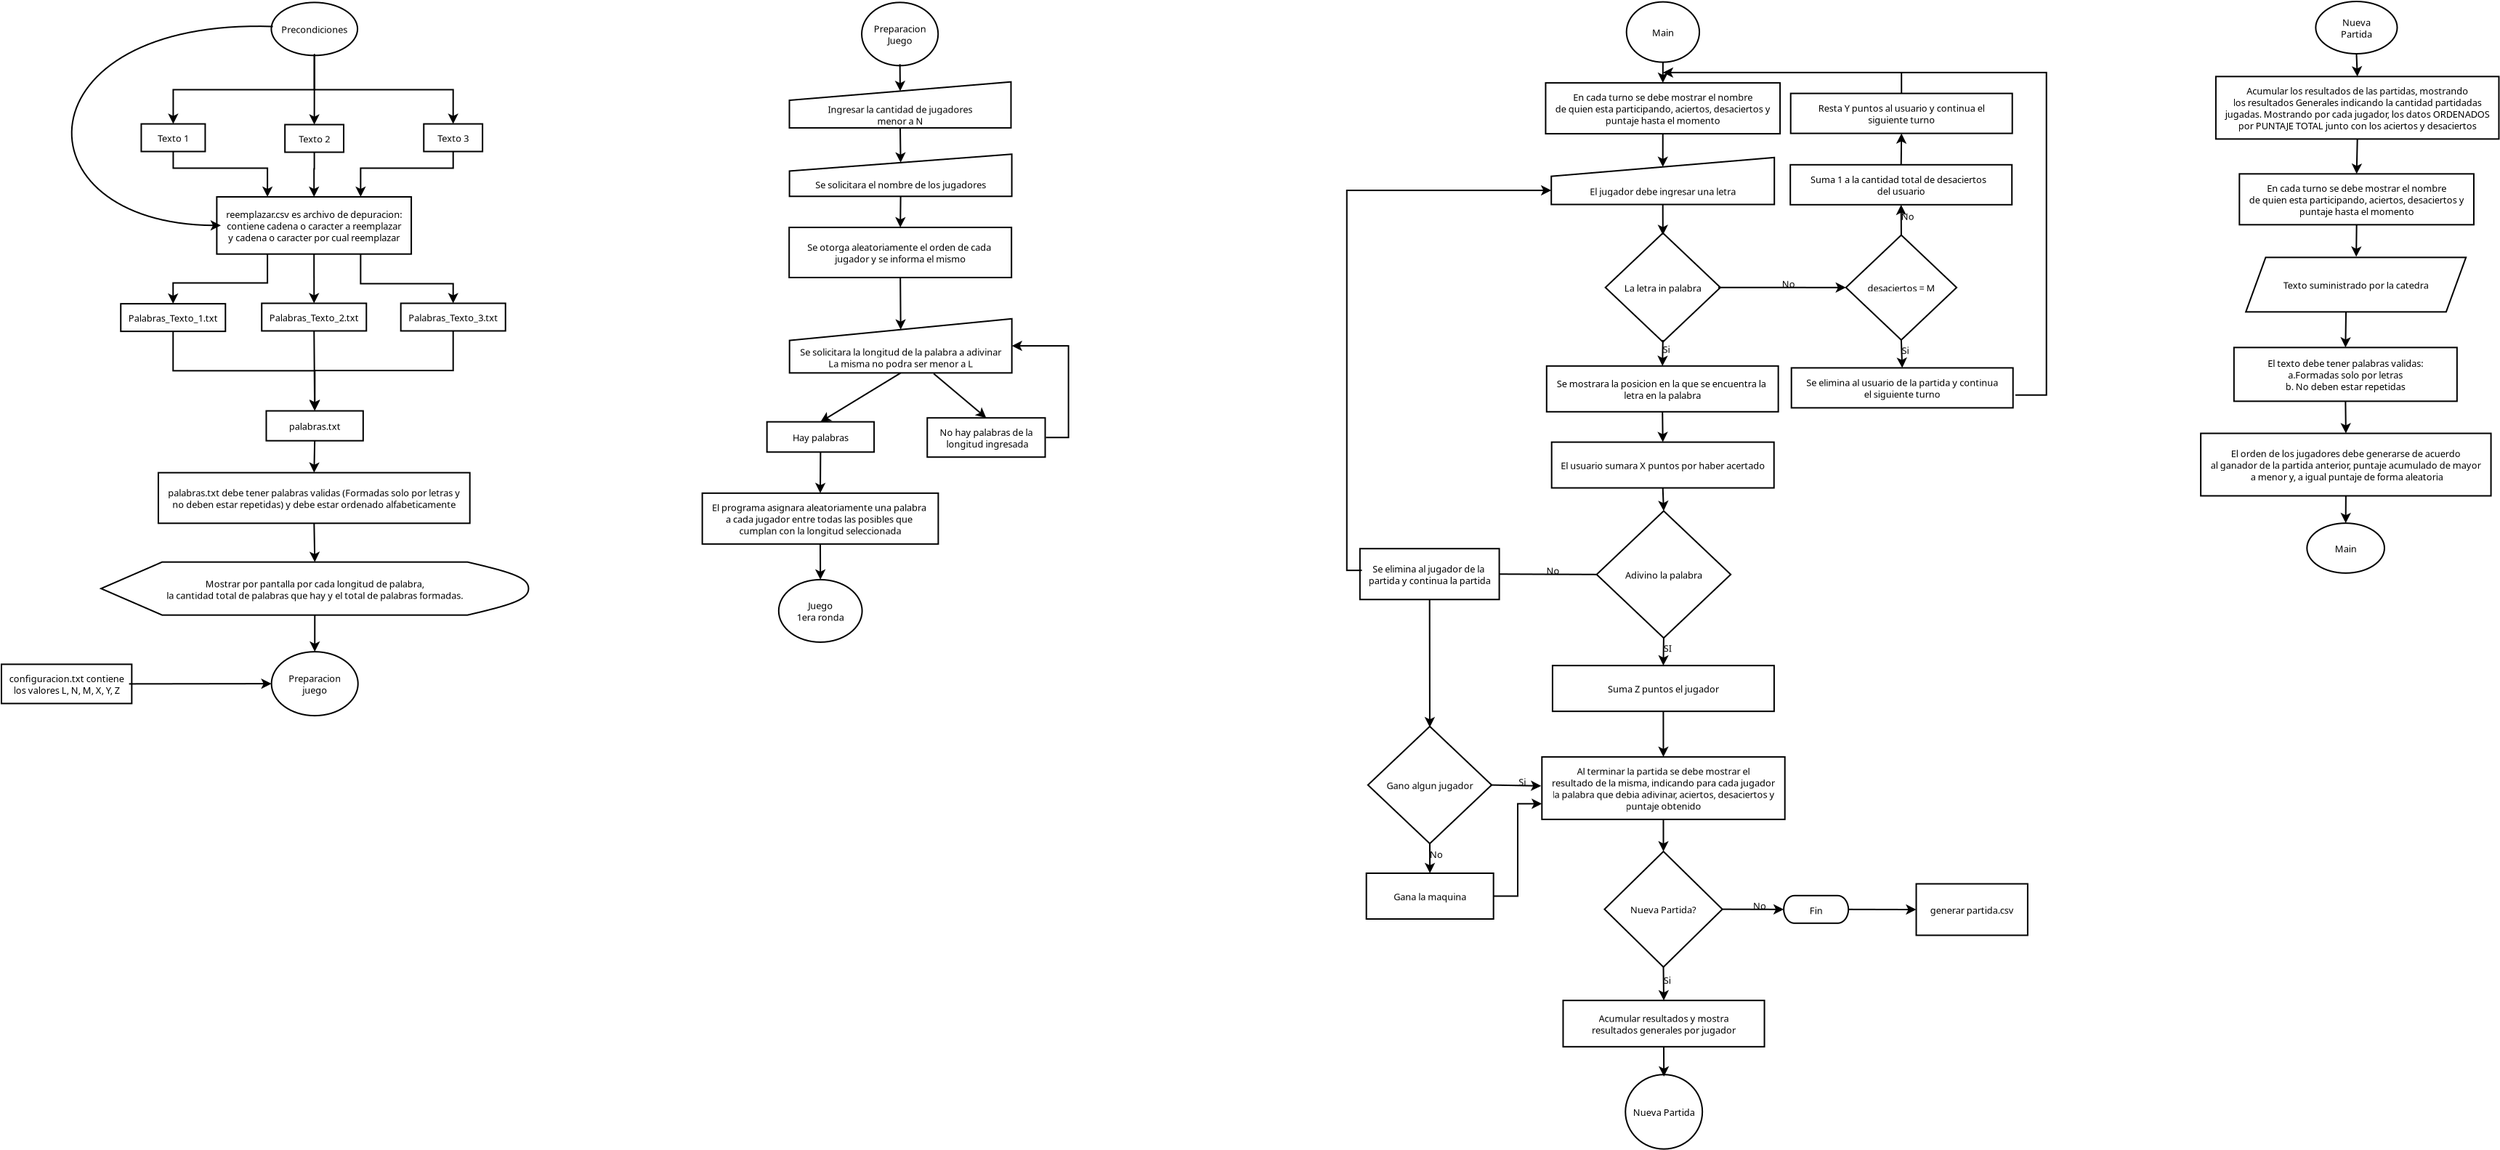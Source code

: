 <?xml version="1.0" encoding="UTF-8"?>
<dia:diagram xmlns:dia="http://www.lysator.liu.se/~alla/dia/">
  <dia:layer name="Fondo" visible="true" active="true">
    <dia:group>
      <dia:object type="Flowchart - Box" version="0" id="O0">
        <dia:attribute name="obj_pos">
          <dia:point val="137.553,11.444"/>
        </dia:attribute>
        <dia:attribute name="obj_bb">
          <dia:rectangle val="137.503,11.394;152.853,14.244"/>
        </dia:attribute>
        <dia:attribute name="elem_corner">
          <dia:point val="137.553,11.444"/>
        </dia:attribute>
        <dia:attribute name="elem_width">
          <dia:real val="15.25"/>
        </dia:attribute>
        <dia:attribute name="elem_height">
          <dia:real val="2.75"/>
        </dia:attribute>
        <dia:attribute name="show_background">
          <dia:boolean val="true"/>
        </dia:attribute>
        <dia:attribute name="padding">
          <dia:real val="0.5"/>
        </dia:attribute>
        <dia:attribute name="text">
          <dia:composite type="text">
            <dia:attribute name="string">
              <dia:string>#Suma 1 a la cantidad total de desaciertos 
del usuario#</dia:string>
            </dia:attribute>
            <dia:attribute name="font">
              <dia:font family="sans" style="0" name="Helvetica"/>
            </dia:attribute>
            <dia:attribute name="height">
              <dia:real val="0.8"/>
            </dia:attribute>
            <dia:attribute name="pos">
              <dia:point val="145.178,12.659"/>
            </dia:attribute>
            <dia:attribute name="color">
              <dia:color val="#000000"/>
            </dia:attribute>
            <dia:attribute name="alignment">
              <dia:enum val="1"/>
            </dia:attribute>
          </dia:composite>
        </dia:attribute>
      </dia:object>
      <dia:object type="Flowchart - Box" version="0" id="O1">
        <dia:attribute name="obj_pos">
          <dia:point val="137.578,6.534"/>
        </dia:attribute>
        <dia:attribute name="obj_bb">
          <dia:rectangle val="137.528,6.484;152.878,9.334"/>
        </dia:attribute>
        <dia:attribute name="elem_corner">
          <dia:point val="137.578,6.534"/>
        </dia:attribute>
        <dia:attribute name="elem_width">
          <dia:real val="15.25"/>
        </dia:attribute>
        <dia:attribute name="elem_height">
          <dia:real val="2.75"/>
        </dia:attribute>
        <dia:attribute name="show_background">
          <dia:boolean val="true"/>
        </dia:attribute>
        <dia:attribute name="padding">
          <dia:real val="0.5"/>
        </dia:attribute>
        <dia:attribute name="text">
          <dia:composite type="text">
            <dia:attribute name="string">
              <dia:string>#Resta Y puntos al usuario y continua el
siguiente turno#</dia:string>
            </dia:attribute>
            <dia:attribute name="font">
              <dia:font family="sans" style="0" name="Helvetica"/>
            </dia:attribute>
            <dia:attribute name="height">
              <dia:real val="0.8"/>
            </dia:attribute>
            <dia:attribute name="pos">
              <dia:point val="145.203,7.749"/>
            </dia:attribute>
            <dia:attribute name="color">
              <dia:color val="#000000"/>
            </dia:attribute>
            <dia:attribute name="alignment">
              <dia:enum val="1"/>
            </dia:attribute>
          </dia:composite>
        </dia:attribute>
      </dia:object>
      <dia:object type="Flowchart - Ellipse" version="0" id="O2">
        <dia:attribute name="obj_pos">
          <dia:point val="126.278,0.234"/>
        </dia:attribute>
        <dia:attribute name="obj_bb">
          <dia:rectangle val="126.228,0.184;131.345,4.435"/>
        </dia:attribute>
        <dia:attribute name="elem_corner">
          <dia:point val="126.278,0.234"/>
        </dia:attribute>
        <dia:attribute name="elem_width">
          <dia:real val="5.017"/>
        </dia:attribute>
        <dia:attribute name="elem_height">
          <dia:real val="4.151"/>
        </dia:attribute>
        <dia:attribute name="show_background">
          <dia:boolean val="true"/>
        </dia:attribute>
        <dia:attribute name="padding">
          <dia:real val="0.354"/>
        </dia:attribute>
        <dia:attribute name="text">
          <dia:composite type="text">
            <dia:attribute name="string">
              <dia:string>#Main#</dia:string>
            </dia:attribute>
            <dia:attribute name="font">
              <dia:font family="sans" style="0" name="Helvetica"/>
            </dia:attribute>
            <dia:attribute name="height">
              <dia:real val="0.8"/>
            </dia:attribute>
            <dia:attribute name="pos">
              <dia:point val="128.787,2.549"/>
            </dia:attribute>
            <dia:attribute name="color">
              <dia:color val="#000000"/>
            </dia:attribute>
            <dia:attribute name="alignment">
              <dia:enum val="1"/>
            </dia:attribute>
          </dia:composite>
        </dia:attribute>
      </dia:object>
      <dia:object type="Flowchart - Manual Input" version="1" id="O3">
        <dia:attribute name="obj_pos">
          <dia:point val="121.103,10.944"/>
        </dia:attribute>
        <dia:attribute name="obj_bb">
          <dia:rectangle val="121.053,10.889;136.503,14.227"/>
        </dia:attribute>
        <dia:attribute name="meta">
          <dia:composite type="dict"/>
        </dia:attribute>
        <dia:attribute name="elem_corner">
          <dia:point val="121.103,10.944"/>
        </dia:attribute>
        <dia:attribute name="elem_width">
          <dia:real val="15.35"/>
        </dia:attribute>
        <dia:attribute name="elem_height">
          <dia:real val="3.233"/>
        </dia:attribute>
        <dia:attribute name="line_width">
          <dia:real val="0.1"/>
        </dia:attribute>
        <dia:attribute name="line_colour">
          <dia:color val="#000000"/>
        </dia:attribute>
        <dia:attribute name="fill_colour">
          <dia:color val="#ffffff"/>
        </dia:attribute>
        <dia:attribute name="show_background">
          <dia:boolean val="true"/>
        </dia:attribute>
        <dia:attribute name="line_style">
          <dia:enum val="0"/>
          <dia:real val="1"/>
        </dia:attribute>
        <dia:attribute name="padding">
          <dia:real val="0.1"/>
        </dia:attribute>
        <dia:attribute name="text">
          <dia:composite type="text">
            <dia:attribute name="string">
              <dia:string>#El jugador debe ingresar una letra#</dia:string>
            </dia:attribute>
            <dia:attribute name="font">
              <dia:font family="sans" style="0" name="Helvetica"/>
            </dia:attribute>
            <dia:attribute name="height">
              <dia:real val="0.8"/>
            </dia:attribute>
            <dia:attribute name="pos">
              <dia:point val="128.778,13.447"/>
            </dia:attribute>
            <dia:attribute name="color">
              <dia:color val="#000000"/>
            </dia:attribute>
            <dia:attribute name="alignment">
              <dia:enum val="1"/>
            </dia:attribute>
          </dia:composite>
        </dia:attribute>
        <dia:attribute name="flip_horizontal">
          <dia:boolean val="false"/>
        </dia:attribute>
        <dia:attribute name="flip_vertical">
          <dia:boolean val="false"/>
        </dia:attribute>
        <dia:attribute name="subscale">
          <dia:real val="1"/>
        </dia:attribute>
      </dia:object>
      <dia:object type="Flowchart - Box" version="0" id="O4">
        <dia:attribute name="obj_pos">
          <dia:point val="121.103,25.294"/>
        </dia:attribute>
        <dia:attribute name="obj_bb">
          <dia:rectangle val="121.053,25.244;136.453,28.494"/>
        </dia:attribute>
        <dia:attribute name="elem_corner">
          <dia:point val="121.103,25.294"/>
        </dia:attribute>
        <dia:attribute name="elem_width">
          <dia:real val="15.3"/>
        </dia:attribute>
        <dia:attribute name="elem_height">
          <dia:real val="3.15"/>
        </dia:attribute>
        <dia:attribute name="show_background">
          <dia:boolean val="true"/>
        </dia:attribute>
        <dia:attribute name="padding">
          <dia:real val="0.5"/>
        </dia:attribute>
        <dia:attribute name="text">
          <dia:composite type="text">
            <dia:attribute name="string">
              <dia:string>#Se mostrara la posicion en la que se encuentra la 
letra en la palabra#</dia:string>
            </dia:attribute>
            <dia:attribute name="font">
              <dia:font family="sans" style="0" name="Helvetica"/>
            </dia:attribute>
            <dia:attribute name="height">
              <dia:real val="0.8"/>
            </dia:attribute>
            <dia:attribute name="pos">
              <dia:point val="128.753,26.709"/>
            </dia:attribute>
            <dia:attribute name="color">
              <dia:color val="#000000"/>
            </dia:attribute>
            <dia:attribute name="alignment">
              <dia:enum val="1"/>
            </dia:attribute>
          </dia:composite>
        </dia:attribute>
      </dia:object>
      <dia:object type="Flowchart - Diamond" version="0" id="O5">
        <dia:attribute name="obj_pos">
          <dia:point val="124.974,16.282"/>
        </dia:attribute>
        <dia:attribute name="obj_bb">
          <dia:rectangle val="124.924,16.232;132.642,23.55"/>
        </dia:attribute>
        <dia:attribute name="elem_corner">
          <dia:point val="124.974,16.282"/>
        </dia:attribute>
        <dia:attribute name="elem_width">
          <dia:real val="7.618"/>
        </dia:attribute>
        <dia:attribute name="elem_height">
          <dia:real val="7.218"/>
        </dia:attribute>
        <dia:attribute name="show_background">
          <dia:boolean val="true"/>
        </dia:attribute>
        <dia:attribute name="padding">
          <dia:real val="0.354"/>
        </dia:attribute>
        <dia:attribute name="text">
          <dia:composite type="text">
            <dia:attribute name="string">
              <dia:string>#La letra in palabra#</dia:string>
            </dia:attribute>
            <dia:attribute name="font">
              <dia:font family="sans" style="0" name="Helvetica"/>
            </dia:attribute>
            <dia:attribute name="height">
              <dia:real val="0.8"/>
            </dia:attribute>
            <dia:attribute name="pos">
              <dia:point val="128.783,20.131"/>
            </dia:attribute>
            <dia:attribute name="color">
              <dia:color val="#000000"/>
            </dia:attribute>
            <dia:attribute name="alignment">
              <dia:enum val="1"/>
            </dia:attribute>
          </dia:composite>
        </dia:attribute>
      </dia:object>
      <dia:object type="Flowchart - Box" version="0" id="O6">
        <dia:attribute name="obj_pos">
          <dia:point val="121.128,30.534"/>
        </dia:attribute>
        <dia:attribute name="obj_bb">
          <dia:rectangle val="121.078,30.484;136.478,33.734"/>
        </dia:attribute>
        <dia:attribute name="elem_corner">
          <dia:point val="121.128,30.534"/>
        </dia:attribute>
        <dia:attribute name="elem_width">
          <dia:real val="15.3"/>
        </dia:attribute>
        <dia:attribute name="elem_height">
          <dia:real val="3.15"/>
        </dia:attribute>
        <dia:attribute name="show_background">
          <dia:boolean val="true"/>
        </dia:attribute>
        <dia:attribute name="padding">
          <dia:real val="0.5"/>
        </dia:attribute>
        <dia:attribute name="text">
          <dia:composite type="text">
            <dia:attribute name="string">
              <dia:string>#El usuario sumara X puntos por haber acertado#</dia:string>
            </dia:attribute>
            <dia:attribute name="font">
              <dia:font family="sans" style="0" name="Helvetica"/>
            </dia:attribute>
            <dia:attribute name="height">
              <dia:real val="0.8"/>
            </dia:attribute>
            <dia:attribute name="pos">
              <dia:point val="128.778,32.349"/>
            </dia:attribute>
            <dia:attribute name="color">
              <dia:color val="#000000"/>
            </dia:attribute>
            <dia:attribute name="alignment">
              <dia:enum val="1"/>
            </dia:attribute>
          </dia:composite>
        </dia:attribute>
      </dia:object>
      <dia:object type="Standard - Line" version="0" id="O7">
        <dia:attribute name="obj_pos">
          <dia:point val="124.224,39.643"/>
        </dia:attribute>
        <dia:attribute name="obj_bb">
          <dia:rectangle val="117.266,39.566;124.274,39.693"/>
        </dia:attribute>
        <dia:attribute name="conn_endpoints">
          <dia:point val="124.224,39.643"/>
          <dia:point val="117.316,39.616"/>
        </dia:attribute>
        <dia:attribute name="numcp">
          <dia:int val="1"/>
        </dia:attribute>
        <dia:connections>
          <dia:connection handle="0" to="O9" connection="12"/>
          <dia:connection handle="1" to="O13" connection="8"/>
        </dia:connections>
      </dia:object>
      <dia:object type="Flowchart - Diamond" version="0" id="O8">
        <dia:attribute name="obj_pos">
          <dia:point val="141.378,16.284"/>
        </dia:attribute>
        <dia:attribute name="obj_bb">
          <dia:rectangle val="141.328,16.234;149.046,23.552"/>
        </dia:attribute>
        <dia:attribute name="elem_corner">
          <dia:point val="141.378,16.284"/>
        </dia:attribute>
        <dia:attribute name="elem_width">
          <dia:real val="7.618"/>
        </dia:attribute>
        <dia:attribute name="elem_height">
          <dia:real val="7.218"/>
        </dia:attribute>
        <dia:attribute name="show_background">
          <dia:boolean val="true"/>
        </dia:attribute>
        <dia:attribute name="padding">
          <dia:real val="0.354"/>
        </dia:attribute>
        <dia:attribute name="text">
          <dia:composite type="text">
            <dia:attribute name="string">
              <dia:string>#desaciertos = M#</dia:string>
            </dia:attribute>
            <dia:attribute name="font">
              <dia:font family="sans" style="0" name="Helvetica"/>
            </dia:attribute>
            <dia:attribute name="height">
              <dia:real val="0.8"/>
            </dia:attribute>
            <dia:attribute name="pos">
              <dia:point val="145.187,20.133"/>
            </dia:attribute>
            <dia:attribute name="color">
              <dia:color val="#000000"/>
            </dia:attribute>
            <dia:attribute name="alignment">
              <dia:enum val="1"/>
            </dia:attribute>
          </dia:composite>
        </dia:attribute>
      </dia:object>
      <dia:object type="Flowchart - Diamond" version="0" id="O9">
        <dia:attribute name="obj_pos">
          <dia:point val="124.224,35.272"/>
        </dia:attribute>
        <dia:attribute name="obj_bb">
          <dia:rectangle val="124.174,35.222;133.501,44.064"/>
        </dia:attribute>
        <dia:attribute name="elem_corner">
          <dia:point val="124.224,35.272"/>
        </dia:attribute>
        <dia:attribute name="elem_width">
          <dia:real val="9.227"/>
        </dia:attribute>
        <dia:attribute name="elem_height">
          <dia:real val="8.742"/>
        </dia:attribute>
        <dia:attribute name="show_background">
          <dia:boolean val="true"/>
        </dia:attribute>
        <dia:attribute name="padding">
          <dia:real val="0.354"/>
        </dia:attribute>
        <dia:attribute name="text">
          <dia:composite type="text">
            <dia:attribute name="string">
              <dia:string>#Adivino la palabra#</dia:string>
            </dia:attribute>
            <dia:attribute name="font">
              <dia:font family="sans" style="0" name="Helvetica"/>
            </dia:attribute>
            <dia:attribute name="height">
              <dia:real val="0.8"/>
            </dia:attribute>
            <dia:attribute name="pos">
              <dia:point val="128.838,39.883"/>
            </dia:attribute>
            <dia:attribute name="color">
              <dia:color val="#000000"/>
            </dia:attribute>
            <dia:attribute name="alignment">
              <dia:enum val="1"/>
            </dia:attribute>
          </dia:composite>
        </dia:attribute>
      </dia:object>
      <dia:object type="Flowchart - Box" version="0" id="O10">
        <dia:attribute name="obj_pos">
          <dia:point val="121.188,45.912"/>
        </dia:attribute>
        <dia:attribute name="obj_bb">
          <dia:rectangle val="121.138,45.862;136.488,49.112"/>
        </dia:attribute>
        <dia:attribute name="elem_corner">
          <dia:point val="121.188,45.912"/>
        </dia:attribute>
        <dia:attribute name="elem_width">
          <dia:real val="15.25"/>
        </dia:attribute>
        <dia:attribute name="elem_height">
          <dia:real val="3.15"/>
        </dia:attribute>
        <dia:attribute name="border_width">
          <dia:real val="0.1"/>
        </dia:attribute>
        <dia:attribute name="show_background">
          <dia:boolean val="true"/>
        </dia:attribute>
        <dia:attribute name="padding">
          <dia:real val="0.5"/>
        </dia:attribute>
        <dia:attribute name="text">
          <dia:composite type="text">
            <dia:attribute name="string">
              <dia:string>#Suma Z puntos el jugador#</dia:string>
            </dia:attribute>
            <dia:attribute name="font">
              <dia:font family="sans" style="0" name="Helvetica"/>
            </dia:attribute>
            <dia:attribute name="height">
              <dia:real val="0.8"/>
            </dia:attribute>
            <dia:attribute name="pos">
              <dia:point val="128.813,47.727"/>
            </dia:attribute>
            <dia:attribute name="color">
              <dia:color val="#000000"/>
            </dia:attribute>
            <dia:attribute name="alignment">
              <dia:enum val="1"/>
            </dia:attribute>
          </dia:composite>
        </dia:attribute>
      </dia:object>
      <dia:object type="Flowchart - Box" version="0" id="O11">
        <dia:attribute name="obj_pos">
          <dia:point val="121.13,5.809"/>
        </dia:attribute>
        <dia:attribute name="obj_bb">
          <dia:rectangle val="121.08,5.759;136.48,9.359"/>
        </dia:attribute>
        <dia:attribute name="elem_corner">
          <dia:point val="121.13,5.809"/>
        </dia:attribute>
        <dia:attribute name="elem_width">
          <dia:real val="15.3"/>
        </dia:attribute>
        <dia:attribute name="elem_height">
          <dia:real val="3.5"/>
        </dia:attribute>
        <dia:attribute name="show_background">
          <dia:boolean val="true"/>
        </dia:attribute>
        <dia:attribute name="padding">
          <dia:real val="0.5"/>
        </dia:attribute>
        <dia:attribute name="text">
          <dia:composite type="text">
            <dia:attribute name="string">
              <dia:string>#En cada turno se debe mostrar el nombre
de quien esta participando, aciertos, desaciertos y
puntaje hasta el momento#</dia:string>
            </dia:attribute>
            <dia:attribute name="font">
              <dia:font family="sans" style="0" name="Helvetica"/>
            </dia:attribute>
            <dia:attribute name="height">
              <dia:real val="0.8"/>
            </dia:attribute>
            <dia:attribute name="pos">
              <dia:point val="128.78,6.999"/>
            </dia:attribute>
            <dia:attribute name="color">
              <dia:color val="#000000"/>
            </dia:attribute>
            <dia:attribute name="alignment">
              <dia:enum val="1"/>
            </dia:attribute>
          </dia:composite>
        </dia:attribute>
      </dia:object>
      <dia:object type="Flowchart - Box" version="0" id="O12">
        <dia:attribute name="obj_pos">
          <dia:point val="108.376,60.204"/>
        </dia:attribute>
        <dia:attribute name="obj_bb">
          <dia:rectangle val="108.326,60.154;117.176,63.404"/>
        </dia:attribute>
        <dia:attribute name="elem_corner">
          <dia:point val="108.376,60.204"/>
        </dia:attribute>
        <dia:attribute name="elem_width">
          <dia:real val="8.75"/>
        </dia:attribute>
        <dia:attribute name="elem_height">
          <dia:real val="3.15"/>
        </dia:attribute>
        <dia:attribute name="border_width">
          <dia:real val="0.1"/>
        </dia:attribute>
        <dia:attribute name="show_background">
          <dia:boolean val="true"/>
        </dia:attribute>
        <dia:attribute name="padding">
          <dia:real val="0.5"/>
        </dia:attribute>
        <dia:attribute name="text">
          <dia:composite type="text">
            <dia:attribute name="string">
              <dia:string>#Gana la maquina#</dia:string>
            </dia:attribute>
            <dia:attribute name="font">
              <dia:font family="sans" style="0" name="Helvetica"/>
            </dia:attribute>
            <dia:attribute name="height">
              <dia:real val="0.8"/>
            </dia:attribute>
            <dia:attribute name="pos">
              <dia:point val="112.751,62.019"/>
            </dia:attribute>
            <dia:attribute name="color">
              <dia:color val="#000000"/>
            </dia:attribute>
            <dia:attribute name="alignment">
              <dia:enum val="1"/>
            </dia:attribute>
          </dia:composite>
        </dia:attribute>
      </dia:object>
      <dia:object type="Flowchart - Box" version="0" id="O13">
        <dia:attribute name="obj_pos">
          <dia:point val="108.139,37.866"/>
        </dia:attribute>
        <dia:attribute name="obj_bb">
          <dia:rectangle val="108.089,37.816;117.366,41.416"/>
        </dia:attribute>
        <dia:attribute name="elem_corner">
          <dia:point val="108.139,37.866"/>
        </dia:attribute>
        <dia:attribute name="elem_width">
          <dia:real val="9.178"/>
        </dia:attribute>
        <dia:attribute name="elem_height">
          <dia:real val="3.5"/>
        </dia:attribute>
        <dia:attribute name="border_width">
          <dia:real val="0.1"/>
        </dia:attribute>
        <dia:attribute name="show_background">
          <dia:boolean val="true"/>
        </dia:attribute>
        <dia:attribute name="padding">
          <dia:real val="0.5"/>
        </dia:attribute>
        <dia:attribute name="text">
          <dia:composite type="text">
            <dia:attribute name="string">
              <dia:string>#Se elimina al jugador de la 
partida y continua la partida#</dia:string>
            </dia:attribute>
            <dia:attribute name="font">
              <dia:font family="sans" style="0" name="Helvetica"/>
            </dia:attribute>
            <dia:attribute name="height">
              <dia:real val="0.8"/>
            </dia:attribute>
            <dia:attribute name="pos">
              <dia:point val="112.728,39.456"/>
            </dia:attribute>
            <dia:attribute name="color">
              <dia:color val="#000000"/>
            </dia:attribute>
            <dia:attribute name="alignment">
              <dia:enum val="1"/>
            </dia:attribute>
          </dia:composite>
        </dia:attribute>
      </dia:object>
      <dia:object type="Flowchart - Diamond" version="0" id="O14">
        <dia:attribute name="obj_pos">
          <dia:point val="108.549,50.161"/>
        </dia:attribute>
        <dia:attribute name="obj_bb">
          <dia:rectangle val="108.499,50.111;116.982,58.153"/>
        </dia:attribute>
        <dia:attribute name="elem_corner">
          <dia:point val="108.549,50.161"/>
        </dia:attribute>
        <dia:attribute name="elem_width">
          <dia:real val="8.383"/>
        </dia:attribute>
        <dia:attribute name="elem_height">
          <dia:real val="7.942"/>
        </dia:attribute>
        <dia:attribute name="show_background">
          <dia:boolean val="true"/>
        </dia:attribute>
        <dia:attribute name="padding">
          <dia:real val="0.354"/>
        </dia:attribute>
        <dia:attribute name="text">
          <dia:composite type="text">
            <dia:attribute name="string">
              <dia:string>#Gano algun jugador#</dia:string>
            </dia:attribute>
            <dia:attribute name="font">
              <dia:font family="sans" style="0" name="Helvetica"/>
            </dia:attribute>
            <dia:attribute name="height">
              <dia:real val="0.8"/>
            </dia:attribute>
            <dia:attribute name="pos">
              <dia:point val="112.74,54.372"/>
            </dia:attribute>
            <dia:attribute name="color">
              <dia:color val="#000000"/>
            </dia:attribute>
            <dia:attribute name="alignment">
              <dia:enum val="1"/>
            </dia:attribute>
          </dia:composite>
        </dia:attribute>
      </dia:object>
      <dia:object type="Flowchart - Diamond" version="0" id="O15">
        <dia:attribute name="obj_pos">
          <dia:point val="124.764,58.707"/>
        </dia:attribute>
        <dia:attribute name="obj_bb">
          <dia:rectangle val="124.714,58.657;132.925,66.712"/>
        </dia:attribute>
        <dia:attribute name="elem_corner">
          <dia:point val="124.764,58.707"/>
        </dia:attribute>
        <dia:attribute name="elem_width">
          <dia:real val="8.111"/>
        </dia:attribute>
        <dia:attribute name="elem_height">
          <dia:real val="7.955"/>
        </dia:attribute>
        <dia:attribute name="show_background">
          <dia:boolean val="true"/>
        </dia:attribute>
        <dia:attribute name="padding">
          <dia:real val="0.354"/>
        </dia:attribute>
        <dia:attribute name="text">
          <dia:composite type="text">
            <dia:attribute name="string">
              <dia:string>#Nueva Partida?#</dia:string>
            </dia:attribute>
            <dia:attribute name="font">
              <dia:font family="sans" style="0" name="Helvetica"/>
            </dia:attribute>
            <dia:attribute name="height">
              <dia:real val="0.8"/>
            </dia:attribute>
            <dia:attribute name="pos">
              <dia:point val="128.819,62.925"/>
            </dia:attribute>
            <dia:attribute name="color">
              <dia:color val="#000000"/>
            </dia:attribute>
            <dia:attribute name="alignment">
              <dia:enum val="1"/>
            </dia:attribute>
          </dia:composite>
        </dia:attribute>
      </dia:object>
      <dia:object type="Flowchart - Terminal" version="1" id="O16">
        <dia:attribute name="obj_pos">
          <dia:point val="137.1,61.745"/>
        </dia:attribute>
        <dia:attribute name="obj_bb">
          <dia:rectangle val="137.05,61.695;141.6,63.695"/>
        </dia:attribute>
        <dia:attribute name="meta">
          <dia:composite type="dict"/>
        </dia:attribute>
        <dia:attribute name="elem_corner">
          <dia:point val="137.1,61.745"/>
        </dia:attribute>
        <dia:attribute name="elem_width">
          <dia:real val="4.45"/>
        </dia:attribute>
        <dia:attribute name="elem_height">
          <dia:real val="1.9"/>
        </dia:attribute>
        <dia:attribute name="line_width">
          <dia:real val="0.1"/>
        </dia:attribute>
        <dia:attribute name="line_colour">
          <dia:color val="#000000"/>
        </dia:attribute>
        <dia:attribute name="fill_colour">
          <dia:color val="#ffffff"/>
        </dia:attribute>
        <dia:attribute name="show_background">
          <dia:boolean val="true"/>
        </dia:attribute>
        <dia:attribute name="line_style">
          <dia:enum val="0"/>
          <dia:real val="1"/>
        </dia:attribute>
        <dia:attribute name="padding">
          <dia:real val="0.1"/>
        </dia:attribute>
        <dia:attribute name="text">
          <dia:composite type="text">
            <dia:attribute name="string">
              <dia:string>#Fin#</dia:string>
            </dia:attribute>
            <dia:attribute name="font">
              <dia:font family="sans" style="0" name="Helvetica"/>
            </dia:attribute>
            <dia:attribute name="height">
              <dia:real val="0.8"/>
            </dia:attribute>
            <dia:attribute name="pos">
              <dia:point val="139.325,62.935"/>
            </dia:attribute>
            <dia:attribute name="color">
              <dia:color val="#000000"/>
            </dia:attribute>
            <dia:attribute name="alignment">
              <dia:enum val="1"/>
            </dia:attribute>
          </dia:composite>
        </dia:attribute>
        <dia:attribute name="flip_horizontal">
          <dia:boolean val="false"/>
        </dia:attribute>
        <dia:attribute name="flip_vertical">
          <dia:boolean val="false"/>
        </dia:attribute>
        <dia:attribute name="subscale">
          <dia:real val="1"/>
        </dia:attribute>
      </dia:object>
      <dia:object type="Flowchart - Ellipse" version="0" id="O17">
        <dia:attribute name="obj_pos">
          <dia:point val="126.346,74.201"/>
        </dia:attribute>
        <dia:attribute name="obj_bb">
          <dia:rectangle val="126.296,74.151;131.408,79.098"/>
        </dia:attribute>
        <dia:attribute name="elem_corner">
          <dia:point val="126.346,74.201"/>
        </dia:attribute>
        <dia:attribute name="elem_width">
          <dia:real val="5.012"/>
        </dia:attribute>
        <dia:attribute name="elem_height">
          <dia:real val="4.847"/>
        </dia:attribute>
        <dia:attribute name="show_background">
          <dia:boolean val="true"/>
        </dia:attribute>
        <dia:attribute name="padding">
          <dia:real val="0.354"/>
        </dia:attribute>
        <dia:attribute name="text">
          <dia:composite type="text">
            <dia:attribute name="string">
              <dia:string>#Nueva Partida#</dia:string>
            </dia:attribute>
            <dia:attribute name="font">
              <dia:font family="sans" style="0" name="Helvetica"/>
            </dia:attribute>
            <dia:attribute name="height">
              <dia:real val="0.8"/>
            </dia:attribute>
            <dia:attribute name="pos">
              <dia:point val="128.852,76.865"/>
            </dia:attribute>
            <dia:attribute name="color">
              <dia:color val="#000000"/>
            </dia:attribute>
            <dia:attribute name="alignment">
              <dia:enum val="1"/>
            </dia:attribute>
          </dia:composite>
        </dia:attribute>
      </dia:object>
      <dia:object type="Standard - Line" version="0" id="O18">
        <dia:attribute name="obj_pos">
          <dia:point val="112.728,41.366"/>
        </dia:attribute>
        <dia:attribute name="obj_bb">
          <dia:rectangle val="112.378,41.316;113.101,50.273"/>
        </dia:attribute>
        <dia:attribute name="conn_endpoints">
          <dia:point val="112.728,41.366"/>
          <dia:point val="112.74,50.161"/>
        </dia:attribute>
        <dia:attribute name="numcp">
          <dia:int val="1"/>
        </dia:attribute>
        <dia:attribute name="end_arrow">
          <dia:enum val="22"/>
        </dia:attribute>
        <dia:attribute name="end_arrow_length">
          <dia:real val="0.5"/>
        </dia:attribute>
        <dia:attribute name="end_arrow_width">
          <dia:real val="0.5"/>
        </dia:attribute>
        <dia:connections>
          <dia:connection handle="0" to="O13" connection="13"/>
          <dia:connection handle="1" to="O14" connection="0"/>
        </dia:connections>
      </dia:object>
      <dia:object type="Standard - Line" version="0" id="O19">
        <dia:attribute name="obj_pos">
          <dia:point val="112.74,58.103"/>
        </dia:attribute>
        <dia:attribute name="obj_bb">
          <dia:rectangle val="112.386,58.053;113.11,60.316"/>
        </dia:attribute>
        <dia:attribute name="conn_endpoints">
          <dia:point val="112.74,58.103"/>
          <dia:point val="112.751,60.204"/>
        </dia:attribute>
        <dia:attribute name="numcp">
          <dia:int val="1"/>
        </dia:attribute>
        <dia:attribute name="end_arrow">
          <dia:enum val="22"/>
        </dia:attribute>
        <dia:attribute name="end_arrow_length">
          <dia:real val="0.5"/>
        </dia:attribute>
        <dia:attribute name="end_arrow_width">
          <dia:real val="0.5"/>
        </dia:attribute>
        <dia:connections>
          <dia:connection handle="0" to="O14" connection="8"/>
          <dia:connection handle="1" to="O12" connection="2"/>
        </dia:connections>
      </dia:object>
      <dia:object type="Standard - Line" version="0" id="O20">
        <dia:attribute name="obj_pos">
          <dia:point val="128.838,44.014"/>
        </dia:attribute>
        <dia:attribute name="obj_bb">
          <dia:rectangle val="128.459,43.963;129.183,46.024"/>
        </dia:attribute>
        <dia:attribute name="conn_endpoints">
          <dia:point val="128.838,44.014"/>
          <dia:point val="128.813,45.912"/>
        </dia:attribute>
        <dia:attribute name="numcp">
          <dia:int val="1"/>
        </dia:attribute>
        <dia:attribute name="end_arrow">
          <dia:enum val="22"/>
        </dia:attribute>
        <dia:attribute name="end_arrow_length">
          <dia:real val="0.5"/>
        </dia:attribute>
        <dia:attribute name="end_arrow_width">
          <dia:real val="0.5"/>
        </dia:attribute>
        <dia:connections>
          <dia:connection handle="0" to="O9" connection="8"/>
          <dia:connection handle="1" to="O10" connection="2"/>
        </dia:connections>
      </dia:object>
      <dia:object type="Standard - Line" version="0" id="O21">
        <dia:attribute name="obj_pos">
          <dia:point val="128.819,66.662"/>
        </dia:attribute>
        <dia:attribute name="obj_bb">
          <dia:rectangle val="128.475,66.612;129.198,69.073"/>
        </dia:attribute>
        <dia:attribute name="conn_endpoints">
          <dia:point val="128.819,66.662"/>
          <dia:point val="128.843,68.961"/>
        </dia:attribute>
        <dia:attribute name="numcp">
          <dia:int val="1"/>
        </dia:attribute>
        <dia:attribute name="end_arrow">
          <dia:enum val="22"/>
        </dia:attribute>
        <dia:attribute name="end_arrow_length">
          <dia:real val="0.5"/>
        </dia:attribute>
        <dia:attribute name="end_arrow_width">
          <dia:real val="0.5"/>
        </dia:attribute>
        <dia:connections>
          <dia:connection handle="0" to="O15" connection="8"/>
          <dia:connection handle="1" to="O55" connection="2"/>
        </dia:connections>
      </dia:object>
      <dia:object type="Standard - Line" version="0" id="O22">
        <dia:attribute name="obj_pos">
          <dia:point val="132.875,62.684"/>
        </dia:attribute>
        <dia:attribute name="obj_bb">
          <dia:rectangle val="132.825,62.331;137.212,63.055"/>
        </dia:attribute>
        <dia:attribute name="conn_endpoints">
          <dia:point val="132.875,62.684"/>
          <dia:point val="137.1,62.695"/>
        </dia:attribute>
        <dia:attribute name="numcp">
          <dia:int val="1"/>
        </dia:attribute>
        <dia:attribute name="end_arrow">
          <dia:enum val="22"/>
        </dia:attribute>
        <dia:attribute name="end_arrow_length">
          <dia:real val="0.5"/>
        </dia:attribute>
        <dia:attribute name="end_arrow_width">
          <dia:real val="0.5"/>
        </dia:attribute>
        <dia:connections>
          <dia:connection handle="0" to="O15" connection="4"/>
          <dia:connection handle="1" to="O16" connection="6"/>
        </dia:connections>
      </dia:object>
      <dia:object type="Standard - Line" version="0" id="O23">
        <dia:attribute name="obj_pos">
          <dia:point val="128.787,4.385"/>
        </dia:attribute>
        <dia:attribute name="obj_bb">
          <dia:rectangle val="128.421,4.334;129.145,5.921"/>
        </dia:attribute>
        <dia:attribute name="conn_endpoints">
          <dia:point val="128.787,4.385"/>
          <dia:point val="128.78,5.809"/>
        </dia:attribute>
        <dia:attribute name="numcp">
          <dia:int val="1"/>
        </dia:attribute>
        <dia:attribute name="end_arrow">
          <dia:enum val="22"/>
        </dia:attribute>
        <dia:attribute name="end_arrow_length">
          <dia:real val="0.5"/>
        </dia:attribute>
        <dia:attribute name="end_arrow_width">
          <dia:real val="0.5"/>
        </dia:attribute>
        <dia:connections>
          <dia:connection handle="0" to="O2" connection="12"/>
          <dia:connection handle="1" to="O11" connection="2"/>
        </dia:connections>
      </dia:object>
      <dia:object type="Standard - Line" version="0" id="O24">
        <dia:attribute name="obj_pos">
          <dia:point val="128.78,9.309"/>
        </dia:attribute>
        <dia:attribute name="obj_bb">
          <dia:rectangle val="128.417,9.259;129.14,11.702"/>
        </dia:attribute>
        <dia:attribute name="conn_endpoints">
          <dia:point val="128.78,9.309"/>
          <dia:point val="128.778,11.591"/>
        </dia:attribute>
        <dia:attribute name="numcp">
          <dia:int val="1"/>
        </dia:attribute>
        <dia:attribute name="end_arrow">
          <dia:enum val="22"/>
        </dia:attribute>
        <dia:attribute name="end_arrow_length">
          <dia:real val="0.5"/>
        </dia:attribute>
        <dia:attribute name="end_arrow_width">
          <dia:real val="0.5"/>
        </dia:attribute>
        <dia:connections>
          <dia:connection handle="0" to="O11" connection="13"/>
          <dia:connection handle="1" to="O3" connection="2"/>
        </dia:connections>
      </dia:object>
      <dia:object type="Standard - Line" version="0" id="O25">
        <dia:attribute name="obj_pos">
          <dia:point val="128.778,14.177"/>
        </dia:attribute>
        <dia:attribute name="obj_bb">
          <dia:rectangle val="128.42,14.127;129.144,16.394"/>
        </dia:attribute>
        <dia:attribute name="conn_endpoints">
          <dia:point val="128.778,14.177"/>
          <dia:point val="128.783,16.282"/>
        </dia:attribute>
        <dia:attribute name="numcp">
          <dia:int val="1"/>
        </dia:attribute>
        <dia:attribute name="end_arrow">
          <dia:enum val="22"/>
        </dia:attribute>
        <dia:attribute name="end_arrow_length">
          <dia:real val="0.5"/>
        </dia:attribute>
        <dia:attribute name="end_arrow_width">
          <dia:real val="0.5"/>
        </dia:attribute>
        <dia:connections>
          <dia:connection handle="0" to="O3" connection="14"/>
          <dia:connection handle="1" to="O5" connection="0"/>
        </dia:connections>
      </dia:object>
      <dia:object type="Standard - Line" version="0" id="O26">
        <dia:attribute name="obj_pos">
          <dia:point val="128.783,23.5"/>
        </dia:attribute>
        <dia:attribute name="obj_bb">
          <dia:rectangle val="128.402,23.449;129.125,25.406"/>
        </dia:attribute>
        <dia:attribute name="conn_endpoints">
          <dia:point val="128.783,23.5"/>
          <dia:point val="128.753,25.294"/>
        </dia:attribute>
        <dia:attribute name="numcp">
          <dia:int val="1"/>
        </dia:attribute>
        <dia:attribute name="end_arrow">
          <dia:enum val="22"/>
        </dia:attribute>
        <dia:attribute name="end_arrow_length">
          <dia:real val="0.5"/>
        </dia:attribute>
        <dia:attribute name="end_arrow_width">
          <dia:real val="0.5"/>
        </dia:attribute>
        <dia:connections>
          <dia:connection handle="0" to="O5" connection="8"/>
          <dia:connection handle="1" to="O4" connection="2"/>
        </dia:connections>
      </dia:object>
      <dia:object type="Standard - Line" version="0" id="O27">
        <dia:attribute name="obj_pos">
          <dia:point val="128.753,28.444"/>
        </dia:attribute>
        <dia:attribute name="obj_bb">
          <dia:rectangle val="128.409,28.393;129.132,30.646"/>
        </dia:attribute>
        <dia:attribute name="conn_endpoints">
          <dia:point val="128.753,28.444"/>
          <dia:point val="128.778,30.534"/>
        </dia:attribute>
        <dia:attribute name="numcp">
          <dia:int val="1"/>
        </dia:attribute>
        <dia:attribute name="end_arrow">
          <dia:enum val="22"/>
        </dia:attribute>
        <dia:attribute name="end_arrow_length">
          <dia:real val="0.5"/>
        </dia:attribute>
        <dia:attribute name="end_arrow_width">
          <dia:real val="0.5"/>
        </dia:attribute>
        <dia:connections>
          <dia:connection handle="0" to="O4" connection="13"/>
          <dia:connection handle="1" to="O6" connection="2"/>
        </dia:connections>
      </dia:object>
      <dia:object type="Standard - Line" version="0" id="O28">
        <dia:attribute name="obj_pos">
          <dia:point val="128.778,33.684"/>
        </dia:attribute>
        <dia:attribute name="obj_bb">
          <dia:rectangle val="128.453,33.632;129.176,35.383"/>
        </dia:attribute>
        <dia:attribute name="conn_endpoints">
          <dia:point val="128.778,33.684"/>
          <dia:point val="128.838,35.272"/>
        </dia:attribute>
        <dia:attribute name="numcp">
          <dia:int val="1"/>
        </dia:attribute>
        <dia:attribute name="end_arrow">
          <dia:enum val="22"/>
        </dia:attribute>
        <dia:attribute name="end_arrow_length">
          <dia:real val="0.5"/>
        </dia:attribute>
        <dia:attribute name="end_arrow_width">
          <dia:real val="0.5"/>
        </dia:attribute>
        <dia:connections>
          <dia:connection handle="0" to="O6" connection="13"/>
          <dia:connection handle="1" to="O9" connection="0"/>
        </dia:connections>
      </dia:object>
      <dia:object type="Standard - Text" version="1" id="O29">
        <dia:attribute name="obj_pos">
          <dia:point val="128.825,44.963"/>
        </dia:attribute>
        <dia:attribute name="obj_bb">
          <dia:rectangle val="128.825,44.323;129.423,45.095"/>
        </dia:attribute>
        <dia:attribute name="text">
          <dia:composite type="text">
            <dia:attribute name="string">
              <dia:string>#SI#</dia:string>
            </dia:attribute>
            <dia:attribute name="font">
              <dia:font family="sans" style="0" name="Helvetica"/>
            </dia:attribute>
            <dia:attribute name="height">
              <dia:real val="0.8"/>
            </dia:attribute>
            <dia:attribute name="pos">
              <dia:point val="128.825,44.963"/>
            </dia:attribute>
            <dia:attribute name="color">
              <dia:color val="#000000"/>
            </dia:attribute>
            <dia:attribute name="alignment">
              <dia:enum val="0"/>
            </dia:attribute>
          </dia:composite>
        </dia:attribute>
        <dia:attribute name="valign">
          <dia:enum val="3"/>
        </dia:attribute>
        <dia:connections>
          <dia:connection handle="0" to="O20" connection="0"/>
        </dia:connections>
      </dia:object>
      <dia:object type="Standard - Text" version="1" id="O30">
        <dia:attribute name="obj_pos">
          <dia:point val="112.746,59.154"/>
        </dia:attribute>
        <dia:attribute name="obj_bb">
          <dia:rectangle val="112.746,58.514;113.521,59.286"/>
        </dia:attribute>
        <dia:attribute name="text">
          <dia:composite type="text">
            <dia:attribute name="string">
              <dia:string>#No#</dia:string>
            </dia:attribute>
            <dia:attribute name="font">
              <dia:font family="sans" style="0" name="Helvetica"/>
            </dia:attribute>
            <dia:attribute name="height">
              <dia:real val="0.8"/>
            </dia:attribute>
            <dia:attribute name="pos">
              <dia:point val="112.746,59.154"/>
            </dia:attribute>
            <dia:attribute name="color">
              <dia:color val="#000000"/>
            </dia:attribute>
            <dia:attribute name="alignment">
              <dia:enum val="0"/>
            </dia:attribute>
          </dia:composite>
        </dia:attribute>
        <dia:attribute name="valign">
          <dia:enum val="3"/>
        </dia:attribute>
        <dia:connections>
          <dia:connection handle="0" to="O19" connection="0"/>
        </dia:connections>
      </dia:object>
      <dia:object type="Standard - Text" version="1" id="O31">
        <dia:attribute name="obj_pos">
          <dia:point val="134.987,62.69"/>
        </dia:attribute>
        <dia:attribute name="obj_bb">
          <dia:rectangle val="134.987,62.05;135.762,62.822"/>
        </dia:attribute>
        <dia:attribute name="text">
          <dia:composite type="text">
            <dia:attribute name="string">
              <dia:string>#No#</dia:string>
            </dia:attribute>
            <dia:attribute name="font">
              <dia:font family="sans" style="0" name="Helvetica"/>
            </dia:attribute>
            <dia:attribute name="height">
              <dia:real val="0.8"/>
            </dia:attribute>
            <dia:attribute name="pos">
              <dia:point val="134.987,62.69"/>
            </dia:attribute>
            <dia:attribute name="color">
              <dia:color val="#000000"/>
            </dia:attribute>
            <dia:attribute name="alignment">
              <dia:enum val="0"/>
            </dia:attribute>
          </dia:composite>
        </dia:attribute>
        <dia:attribute name="valign">
          <dia:enum val="3"/>
        </dia:attribute>
        <dia:connections>
          <dia:connection handle="0" to="O22" connection="0"/>
        </dia:connections>
      </dia:object>
      <dia:object type="Standard - Line" version="0" id="O32">
        <dia:attribute name="obj_pos">
          <dia:point val="132.592,19.891"/>
        </dia:attribute>
        <dia:attribute name="obj_bb">
          <dia:rectangle val="132.542,19.531;141.49,20.255"/>
        </dia:attribute>
        <dia:attribute name="conn_endpoints">
          <dia:point val="132.592,19.891"/>
          <dia:point val="141.378,19.893"/>
        </dia:attribute>
        <dia:attribute name="numcp">
          <dia:int val="1"/>
        </dia:attribute>
        <dia:attribute name="end_arrow">
          <dia:enum val="22"/>
        </dia:attribute>
        <dia:attribute name="end_arrow_length">
          <dia:real val="0.5"/>
        </dia:attribute>
        <dia:attribute name="end_arrow_width">
          <dia:real val="0.5"/>
        </dia:attribute>
        <dia:connections>
          <dia:connection handle="0" to="O5" connection="4"/>
          <dia:connection handle="1" to="O8" connection="12"/>
        </dia:connections>
      </dia:object>
      <dia:object type="Standard - Line" version="0" id="O33">
        <dia:attribute name="obj_pos">
          <dia:point val="145.187,16.284"/>
        </dia:attribute>
        <dia:attribute name="obj_bb">
          <dia:rectangle val="144.819,14.082;145.542,16.334"/>
        </dia:attribute>
        <dia:attribute name="conn_endpoints">
          <dia:point val="145.187,16.284"/>
          <dia:point val="145.178,14.194"/>
        </dia:attribute>
        <dia:attribute name="numcp">
          <dia:int val="1"/>
        </dia:attribute>
        <dia:attribute name="end_arrow">
          <dia:enum val="22"/>
        </dia:attribute>
        <dia:attribute name="end_arrow_length">
          <dia:real val="0.5"/>
        </dia:attribute>
        <dia:attribute name="end_arrow_width">
          <dia:real val="0.5"/>
        </dia:attribute>
        <dia:connections>
          <dia:connection handle="0" to="O8" connection="0"/>
          <dia:connection handle="1" to="O0" connection="13"/>
        </dia:connections>
      </dia:object>
      <dia:object type="Standard - Line" version="0" id="O34">
        <dia:attribute name="obj_pos">
          <dia:point val="145.178,11.444"/>
        </dia:attribute>
        <dia:attribute name="obj_bb">
          <dia:rectangle val="144.834,9.172;145.558,11.494"/>
        </dia:attribute>
        <dia:attribute name="conn_endpoints">
          <dia:point val="145.178,11.444"/>
          <dia:point val="145.203,9.284"/>
        </dia:attribute>
        <dia:attribute name="numcp">
          <dia:int val="1"/>
        </dia:attribute>
        <dia:attribute name="end_arrow">
          <dia:enum val="22"/>
        </dia:attribute>
        <dia:attribute name="end_arrow_length">
          <dia:real val="0.5"/>
        </dia:attribute>
        <dia:attribute name="end_arrow_width">
          <dia:real val="0.5"/>
        </dia:attribute>
        <dia:connections>
          <dia:connection handle="0" to="O0" connection="2"/>
          <dia:connection handle="1" to="O1" connection="13"/>
        </dia:connections>
      </dia:object>
      <dia:object type="Standard - Text" version="1" id="O35">
        <dia:attribute name="obj_pos">
          <dia:point val="128.768,24.397"/>
        </dia:attribute>
        <dia:attribute name="obj_bb">
          <dia:rectangle val="128.768,23.757;129.273,24.529"/>
        </dia:attribute>
        <dia:attribute name="text">
          <dia:composite type="text">
            <dia:attribute name="string">
              <dia:string>#Si#</dia:string>
            </dia:attribute>
            <dia:attribute name="font">
              <dia:font family="sans" style="0" name="Helvetica"/>
            </dia:attribute>
            <dia:attribute name="height">
              <dia:real val="0.8"/>
            </dia:attribute>
            <dia:attribute name="pos">
              <dia:point val="128.768,24.397"/>
            </dia:attribute>
            <dia:attribute name="color">
              <dia:color val="#000000"/>
            </dia:attribute>
            <dia:attribute name="alignment">
              <dia:enum val="0"/>
            </dia:attribute>
          </dia:composite>
        </dia:attribute>
        <dia:attribute name="valign">
          <dia:enum val="3"/>
        </dia:attribute>
        <dia:connections>
          <dia:connection handle="0" to="O26" connection="0"/>
        </dia:connections>
      </dia:object>
      <dia:object type="Standard - Line" version="0" id="O36">
        <dia:attribute name="obj_pos">
          <dia:point val="145.203,6.534"/>
        </dia:attribute>
        <dia:attribute name="obj_bb">
          <dia:rectangle val="145.152,5.025;145.253,6.584"/>
        </dia:attribute>
        <dia:attribute name="conn_endpoints">
          <dia:point val="145.203,6.534"/>
          <dia:point val="145.202,5.075"/>
        </dia:attribute>
        <dia:attribute name="numcp">
          <dia:int val="1"/>
        </dia:attribute>
        <dia:connections>
          <dia:connection handle="0" to="O1" connection="2"/>
        </dia:connections>
      </dia:object>
      <dia:object type="Flowchart - Box" version="0" id="O37">
        <dia:attribute name="obj_pos">
          <dia:point val="137.628,25.424"/>
        </dia:attribute>
        <dia:attribute name="obj_bb">
          <dia:rectangle val="137.578,25.374;152.928,28.224"/>
        </dia:attribute>
        <dia:attribute name="elem_corner">
          <dia:point val="137.628,25.424"/>
        </dia:attribute>
        <dia:attribute name="elem_width">
          <dia:real val="15.25"/>
        </dia:attribute>
        <dia:attribute name="elem_height">
          <dia:real val="2.75"/>
        </dia:attribute>
        <dia:attribute name="show_background">
          <dia:boolean val="true"/>
        </dia:attribute>
        <dia:attribute name="padding">
          <dia:real val="0.5"/>
        </dia:attribute>
        <dia:attribute name="text">
          <dia:composite type="text">
            <dia:attribute name="string">
              <dia:string>#Se elimina al usuario de la partida y continua
el siguiente turno#</dia:string>
            </dia:attribute>
            <dia:attribute name="font">
              <dia:font family="sans" style="0" name="Helvetica"/>
            </dia:attribute>
            <dia:attribute name="height">
              <dia:real val="0.8"/>
            </dia:attribute>
            <dia:attribute name="pos">
              <dia:point val="145.253,26.639"/>
            </dia:attribute>
            <dia:attribute name="color">
              <dia:color val="#000000"/>
            </dia:attribute>
            <dia:attribute name="alignment">
              <dia:enum val="1"/>
            </dia:attribute>
          </dia:composite>
        </dia:attribute>
      </dia:object>
      <dia:object type="Standard - Line" version="0" id="O38">
        <dia:attribute name="obj_pos">
          <dia:point val="145.187,23.502"/>
        </dia:attribute>
        <dia:attribute name="obj_bb">
          <dia:rectangle val="144.87,23.45;145.594,25.536"/>
        </dia:attribute>
        <dia:attribute name="conn_endpoints">
          <dia:point val="145.187,23.502"/>
          <dia:point val="145.253,25.424"/>
        </dia:attribute>
        <dia:attribute name="numcp">
          <dia:int val="1"/>
        </dia:attribute>
        <dia:attribute name="end_arrow">
          <dia:enum val="22"/>
        </dia:attribute>
        <dia:attribute name="end_arrow_length">
          <dia:real val="0.5"/>
        </dia:attribute>
        <dia:attribute name="end_arrow_width">
          <dia:real val="0.5"/>
        </dia:attribute>
        <dia:connections>
          <dia:connection handle="0" to="O8" connection="8"/>
          <dia:connection handle="1" to="O37" connection="2"/>
        </dia:connections>
      </dia:object>
      <dia:object type="Flowchart - Box" version="0" id="O39">
        <dia:attribute name="obj_pos">
          <dia:point val="120.84,52.199"/>
        </dia:attribute>
        <dia:attribute name="obj_bb">
          <dia:rectangle val="120.79,52.149;136.845,56.549"/>
        </dia:attribute>
        <dia:attribute name="elem_corner">
          <dia:point val="120.84,52.199"/>
        </dia:attribute>
        <dia:attribute name="elem_width">
          <dia:real val="15.955"/>
        </dia:attribute>
        <dia:attribute name="elem_height">
          <dia:real val="4.3"/>
        </dia:attribute>
        <dia:attribute name="border_width">
          <dia:real val="0.1"/>
        </dia:attribute>
        <dia:attribute name="show_background">
          <dia:boolean val="true"/>
        </dia:attribute>
        <dia:attribute name="padding">
          <dia:real val="0.5"/>
        </dia:attribute>
        <dia:attribute name="text">
          <dia:composite type="text">
            <dia:attribute name="string">
              <dia:string>#Al terminar la partida se debe mostrar el
resultado de la misma, indicando para cada jugador
la palabra que debia adivinar, aciertos, desaciertos y
puntaje obtenido#</dia:string>
            </dia:attribute>
            <dia:attribute name="font">
              <dia:font family="sans" style="0" name="Helvetica"/>
            </dia:attribute>
            <dia:attribute name="height">
              <dia:real val="0.8"/>
            </dia:attribute>
            <dia:attribute name="pos">
              <dia:point val="128.817,53.389"/>
            </dia:attribute>
            <dia:attribute name="color">
              <dia:color val="#000000"/>
            </dia:attribute>
            <dia:attribute name="alignment">
              <dia:enum val="1"/>
            </dia:attribute>
          </dia:composite>
        </dia:attribute>
      </dia:object>
      <dia:object type="Standard - Line" version="0" id="O40">
        <dia:attribute name="obj_pos">
          <dia:point val="128.813,49.062"/>
        </dia:attribute>
        <dia:attribute name="obj_bb">
          <dia:rectangle val="128.455,49.012;129.178,52.311"/>
        </dia:attribute>
        <dia:attribute name="conn_endpoints">
          <dia:point val="128.813,49.062"/>
          <dia:point val="128.817,52.199"/>
        </dia:attribute>
        <dia:attribute name="numcp">
          <dia:int val="1"/>
        </dia:attribute>
        <dia:attribute name="end_arrow">
          <dia:enum val="22"/>
        </dia:attribute>
        <dia:attribute name="end_arrow_length">
          <dia:real val="0.5"/>
        </dia:attribute>
        <dia:attribute name="end_arrow_width">
          <dia:real val="0.5"/>
        </dia:attribute>
        <dia:connections>
          <dia:connection handle="0" to="O10" connection="13"/>
          <dia:connection handle="1" to="O39" connection="2"/>
        </dia:connections>
      </dia:object>
      <dia:object type="Standard - Line" version="0" id="O41">
        <dia:attribute name="obj_pos">
          <dia:point val="116.932,54.132"/>
        </dia:attribute>
        <dia:attribute name="obj_bb">
          <dia:rectangle val="116.881,53.83;120.902,54.553"/>
        </dia:attribute>
        <dia:attribute name="conn_endpoints">
          <dia:point val="116.932,54.132"/>
          <dia:point val="120.79,54.203"/>
        </dia:attribute>
        <dia:attribute name="numcp">
          <dia:int val="1"/>
        </dia:attribute>
        <dia:attribute name="end_arrow">
          <dia:enum val="22"/>
        </dia:attribute>
        <dia:attribute name="end_arrow_length">
          <dia:real val="0.5"/>
        </dia:attribute>
        <dia:attribute name="end_arrow_width">
          <dia:real val="0.5"/>
        </dia:attribute>
        <dia:connections>
          <dia:connection handle="0" to="O14" connection="4"/>
          <dia:connection handle="1" to="O39" connection="16"/>
        </dia:connections>
      </dia:object>
      <dia:object type="Standard - Text" version="1" id="O42">
        <dia:attribute name="obj_pos">
          <dia:point val="145.22,24.463"/>
        </dia:attribute>
        <dia:attribute name="obj_bb">
          <dia:rectangle val="145.22,23.823;145.725,24.595"/>
        </dia:attribute>
        <dia:attribute name="text">
          <dia:composite type="text">
            <dia:attribute name="string">
              <dia:string>#Si#</dia:string>
            </dia:attribute>
            <dia:attribute name="font">
              <dia:font family="sans" style="0" name="Helvetica"/>
            </dia:attribute>
            <dia:attribute name="height">
              <dia:real val="0.8"/>
            </dia:attribute>
            <dia:attribute name="pos">
              <dia:point val="145.22,24.463"/>
            </dia:attribute>
            <dia:attribute name="color">
              <dia:color val="#000000"/>
            </dia:attribute>
            <dia:attribute name="alignment">
              <dia:enum val="0"/>
            </dia:attribute>
          </dia:composite>
        </dia:attribute>
        <dia:attribute name="valign">
          <dia:enum val="3"/>
        </dia:attribute>
        <dia:connections>
          <dia:connection handle="0" to="O38" connection="0"/>
        </dia:connections>
      </dia:object>
      <dia:object type="Standard - Line" version="0" id="O43">
        <dia:attribute name="obj_pos">
          <dia:point val="128.817,56.499"/>
        </dia:attribute>
        <dia:attribute name="obj_bb">
          <dia:rectangle val="128.457,56.449;129.181,58.819"/>
        </dia:attribute>
        <dia:attribute name="conn_endpoints">
          <dia:point val="128.817,56.499"/>
          <dia:point val="128.819,58.707"/>
        </dia:attribute>
        <dia:attribute name="numcp">
          <dia:int val="1"/>
        </dia:attribute>
        <dia:attribute name="end_arrow">
          <dia:enum val="22"/>
        </dia:attribute>
        <dia:attribute name="end_arrow_length">
          <dia:real val="0.5"/>
        </dia:attribute>
        <dia:attribute name="end_arrow_width">
          <dia:real val="0.5"/>
        </dia:attribute>
        <dia:connections>
          <dia:connection handle="0" to="O39" connection="13"/>
          <dia:connection handle="1" to="O15" connection="0"/>
        </dia:connections>
      </dia:object>
      <dia:object type="Standard - Text" version="1" id="O44">
        <dia:attribute name="obj_pos">
          <dia:point val="120.77,39.629"/>
        </dia:attribute>
        <dia:attribute name="obj_bb">
          <dia:rectangle val="120.77,38.989;121.545,39.762"/>
        </dia:attribute>
        <dia:attribute name="text">
          <dia:composite type="text">
            <dia:attribute name="string">
              <dia:string>#No#</dia:string>
            </dia:attribute>
            <dia:attribute name="font">
              <dia:font family="sans" style="0" name="Helvetica"/>
            </dia:attribute>
            <dia:attribute name="height">
              <dia:real val="0.8"/>
            </dia:attribute>
            <dia:attribute name="pos">
              <dia:point val="120.77,39.629"/>
            </dia:attribute>
            <dia:attribute name="color">
              <dia:color val="#000000"/>
            </dia:attribute>
            <dia:attribute name="alignment">
              <dia:enum val="0"/>
            </dia:attribute>
          </dia:composite>
        </dia:attribute>
        <dia:attribute name="valign">
          <dia:enum val="3"/>
        </dia:attribute>
        <dia:connections>
          <dia:connection handle="0" to="O7" connection="0"/>
        </dia:connections>
      </dia:object>
      <dia:object type="Standard - Text" version="1" id="O45">
        <dia:attribute name="obj_pos">
          <dia:point val="136.985,19.892"/>
        </dia:attribute>
        <dia:attribute name="obj_bb">
          <dia:rectangle val="136.985,19.252;137.76,20.024"/>
        </dia:attribute>
        <dia:attribute name="text">
          <dia:composite type="text">
            <dia:attribute name="string">
              <dia:string>#No#</dia:string>
            </dia:attribute>
            <dia:attribute name="font">
              <dia:font family="sans" style="0" name="Helvetica"/>
            </dia:attribute>
            <dia:attribute name="height">
              <dia:real val="0.8"/>
            </dia:attribute>
            <dia:attribute name="pos">
              <dia:point val="136.985,19.892"/>
            </dia:attribute>
            <dia:attribute name="color">
              <dia:color val="#000000"/>
            </dia:attribute>
            <dia:attribute name="alignment">
              <dia:enum val="0"/>
            </dia:attribute>
          </dia:composite>
        </dia:attribute>
        <dia:attribute name="valign">
          <dia:enum val="3"/>
        </dia:attribute>
        <dia:connections>
          <dia:connection handle="0" to="O32" connection="0"/>
        </dia:connections>
      </dia:object>
      <dia:object type="Standard - Text" version="1" id="O46">
        <dia:attribute name="obj_pos">
          <dia:point val="145.183,15.239"/>
        </dia:attribute>
        <dia:attribute name="obj_bb">
          <dia:rectangle val="145.183,14.599;145.958,15.371"/>
        </dia:attribute>
        <dia:attribute name="text">
          <dia:composite type="text">
            <dia:attribute name="string">
              <dia:string>#No#</dia:string>
            </dia:attribute>
            <dia:attribute name="font">
              <dia:font family="sans" style="0" name="Helvetica"/>
            </dia:attribute>
            <dia:attribute name="height">
              <dia:real val="0.8"/>
            </dia:attribute>
            <dia:attribute name="pos">
              <dia:point val="145.183,15.239"/>
            </dia:attribute>
            <dia:attribute name="color">
              <dia:color val="#000000"/>
            </dia:attribute>
            <dia:attribute name="alignment">
              <dia:enum val="0"/>
            </dia:attribute>
          </dia:composite>
        </dia:attribute>
        <dia:attribute name="valign">
          <dia:enum val="3"/>
        </dia:attribute>
        <dia:connections>
          <dia:connection handle="0" to="O33" connection="0"/>
        </dia:connections>
      </dia:object>
      <dia:object type="Standard - Text" version="1" id="O47">
        <dia:attribute name="obj_pos">
          <dia:point val="118.861,54.167"/>
        </dia:attribute>
        <dia:attribute name="obj_bb">
          <dia:rectangle val="118.861,53.527;119.366,54.3"/>
        </dia:attribute>
        <dia:attribute name="text">
          <dia:composite type="text">
            <dia:attribute name="string">
              <dia:string>#Si#</dia:string>
            </dia:attribute>
            <dia:attribute name="font">
              <dia:font family="sans" style="0" name="Helvetica"/>
            </dia:attribute>
            <dia:attribute name="height">
              <dia:real val="0.8"/>
            </dia:attribute>
            <dia:attribute name="pos">
              <dia:point val="118.861,54.167"/>
            </dia:attribute>
            <dia:attribute name="color">
              <dia:color val="#000000"/>
            </dia:attribute>
            <dia:attribute name="alignment">
              <dia:enum val="0"/>
            </dia:attribute>
          </dia:composite>
        </dia:attribute>
        <dia:attribute name="valign">
          <dia:enum val="3"/>
        </dia:attribute>
        <dia:connections>
          <dia:connection handle="0" to="O41" connection="0"/>
        </dia:connections>
      </dia:object>
      <dia:object type="Standard - ZigZagLine" version="1" id="O48">
        <dia:attribute name="obj_pos">
          <dia:point val="117.126,61.779"/>
        </dia:attribute>
        <dia:attribute name="obj_bb">
          <dia:rectangle val="117.076,55.062;120.952,61.829"/>
        </dia:attribute>
        <dia:attribute name="orth_points">
          <dia:point val="117.126,61.779"/>
          <dia:point val="118.983,61.779"/>
          <dia:point val="118.983,55.424"/>
          <dia:point val="120.84,55.424"/>
        </dia:attribute>
        <dia:attribute name="orth_orient">
          <dia:enum val="0"/>
          <dia:enum val="1"/>
          <dia:enum val="0"/>
        </dia:attribute>
        <dia:attribute name="autorouting">
          <dia:boolean val="true"/>
        </dia:attribute>
        <dia:attribute name="end_arrow">
          <dia:enum val="22"/>
        </dia:attribute>
        <dia:attribute name="end_arrow_length">
          <dia:real val="0.5"/>
        </dia:attribute>
        <dia:attribute name="end_arrow_width">
          <dia:real val="0.5"/>
        </dia:attribute>
        <dia:connections>
          <dia:connection handle="0" to="O12" connection="8"/>
          <dia:connection handle="1" to="O39" connection="9"/>
        </dia:connections>
      </dia:object>
      <dia:object type="Standard - ZigZagLine" version="1" id="O49">
        <dia:attribute name="obj_pos">
          <dia:point val="108.068,39.36"/>
        </dia:attribute>
        <dia:attribute name="obj_bb">
          <dia:rectangle val="106.981,12.845;121.215,39.41"/>
        </dia:attribute>
        <dia:attribute name="orth_points">
          <dia:point val="108.068,39.36"/>
          <dia:point val="107.031,39.36"/>
          <dia:point val="107.031,13.207"/>
          <dia:point val="121.103,13.207"/>
        </dia:attribute>
        <dia:attribute name="orth_orient">
          <dia:enum val="0"/>
          <dia:enum val="1"/>
          <dia:enum val="0"/>
        </dia:attribute>
        <dia:attribute name="autorouting">
          <dia:boolean val="false"/>
        </dia:attribute>
        <dia:attribute name="end_arrow">
          <dia:enum val="22"/>
        </dia:attribute>
        <dia:attribute name="end_arrow_length">
          <dia:real val="0.5"/>
        </dia:attribute>
        <dia:attribute name="end_arrow_width">
          <dia:real val="0.5"/>
        </dia:attribute>
        <dia:connections>
          <dia:connection handle="1" to="O3" connection="6"/>
        </dia:connections>
      </dia:object>
      <dia:object type="Standard - ZigZagLine" version="1" id="O50">
        <dia:attribute name="obj_pos">
          <dia:point val="153.039,27.293"/>
        </dia:attribute>
        <dia:attribute name="obj_bb">
          <dia:rectangle val="128.671,4.735;155.228,27.343"/>
        </dia:attribute>
        <dia:attribute name="orth_points">
          <dia:point val="153.039,27.293"/>
          <dia:point val="155.178,27.293"/>
          <dia:point val="155.178,5.097"/>
          <dia:point val="128.783,5.097"/>
        </dia:attribute>
        <dia:attribute name="orth_orient">
          <dia:enum val="0"/>
          <dia:enum val="1"/>
          <dia:enum val="0"/>
        </dia:attribute>
        <dia:attribute name="autorouting">
          <dia:boolean val="false"/>
        </dia:attribute>
        <dia:attribute name="end_arrow">
          <dia:enum val="22"/>
        </dia:attribute>
        <dia:attribute name="end_arrow_length">
          <dia:real val="0.5"/>
        </dia:attribute>
        <dia:attribute name="end_arrow_width">
          <dia:real val="0.5"/>
        </dia:attribute>
        <dia:connections>
          <dia:connection handle="1" to="O23" connection="0"/>
        </dia:connections>
      </dia:object>
      <dia:object type="Standard - Text" version="1" id="O51">
        <dia:attribute name="obj_pos">
          <dia:point val="128.717,60.232"/>
        </dia:attribute>
        <dia:attribute name="obj_bb">
          <dia:rectangle val="128.717,59.592;128.717,60.365"/>
        </dia:attribute>
        <dia:attribute name="text">
          <dia:composite type="text">
            <dia:attribute name="string">
              <dia:string>##</dia:string>
            </dia:attribute>
            <dia:attribute name="font">
              <dia:font family="sans" style="0" name="Helvetica"/>
            </dia:attribute>
            <dia:attribute name="height">
              <dia:real val="0.8"/>
            </dia:attribute>
            <dia:attribute name="pos">
              <dia:point val="128.717,60.232"/>
            </dia:attribute>
            <dia:attribute name="color">
              <dia:color val="#000000"/>
            </dia:attribute>
            <dia:attribute name="alignment">
              <dia:enum val="0"/>
            </dia:attribute>
          </dia:composite>
        </dia:attribute>
        <dia:attribute name="valign">
          <dia:enum val="3"/>
        </dia:attribute>
      </dia:object>
      <dia:object type="Standard - Text" version="1" id="O52">
        <dia:attribute name="obj_pos">
          <dia:point val="128.831,67.811"/>
        </dia:attribute>
        <dia:attribute name="obj_bb">
          <dia:rectangle val="128.831,67.171;129.336,68.744"/>
        </dia:attribute>
        <dia:attribute name="text">
          <dia:composite type="text">
            <dia:attribute name="string">
              <dia:string>#Si
#</dia:string>
            </dia:attribute>
            <dia:attribute name="font">
              <dia:font family="sans" style="0" name="Helvetica"/>
            </dia:attribute>
            <dia:attribute name="height">
              <dia:real val="0.8"/>
            </dia:attribute>
            <dia:attribute name="pos">
              <dia:point val="128.831,67.811"/>
            </dia:attribute>
            <dia:attribute name="color">
              <dia:color val="#000000"/>
            </dia:attribute>
            <dia:attribute name="alignment">
              <dia:enum val="0"/>
            </dia:attribute>
          </dia:composite>
        </dia:attribute>
        <dia:attribute name="valign">
          <dia:enum val="3"/>
        </dia:attribute>
        <dia:connections>
          <dia:connection handle="0" to="O21" connection="0"/>
        </dia:connections>
      </dia:object>
      <dia:object type="Standard - Line" version="0" id="O53">
        <dia:attribute name="obj_pos">
          <dia:point val="128.843,72.146"/>
        </dia:attribute>
        <dia:attribute name="obj_bb">
          <dia:rectangle val="128.488,72.096;129.211,74.313"/>
        </dia:attribute>
        <dia:attribute name="conn_endpoints">
          <dia:point val="128.843,72.146"/>
          <dia:point val="128.852,74.201"/>
        </dia:attribute>
        <dia:attribute name="numcp">
          <dia:int val="1"/>
        </dia:attribute>
        <dia:attribute name="end_arrow">
          <dia:enum val="22"/>
        </dia:attribute>
        <dia:attribute name="end_arrow_length">
          <dia:real val="0.5"/>
        </dia:attribute>
        <dia:attribute name="end_arrow_width">
          <dia:real val="0.5"/>
        </dia:attribute>
        <dia:connections>
          <dia:connection handle="0" to="O55" connection="13"/>
          <dia:connection handle="1" to="O17" connection="4"/>
        </dia:connections>
      </dia:object>
      <dia:object type="Flowchart - Box" version="0" id="O54">
        <dia:attribute name="obj_pos">
          <dia:point val="146.218,60.934"/>
        </dia:attribute>
        <dia:attribute name="obj_bb">
          <dia:rectangle val="146.168,60.884;153.939,64.526"/>
        </dia:attribute>
        <dia:attribute name="elem_corner">
          <dia:point val="146.218,60.934"/>
        </dia:attribute>
        <dia:attribute name="elem_width">
          <dia:real val="7.67"/>
        </dia:attribute>
        <dia:attribute name="elem_height">
          <dia:real val="3.542"/>
        </dia:attribute>
        <dia:attribute name="show_background">
          <dia:boolean val="true"/>
        </dia:attribute>
        <dia:attribute name="padding">
          <dia:real val="0.5"/>
        </dia:attribute>
        <dia:attribute name="text">
          <dia:composite type="text">
            <dia:attribute name="string">
              <dia:string>#generar partida.csv#</dia:string>
            </dia:attribute>
            <dia:attribute name="font">
              <dia:font family="sans" style="0" name="Helvetica"/>
            </dia:attribute>
            <dia:attribute name="height">
              <dia:real val="0.8"/>
            </dia:attribute>
            <dia:attribute name="pos">
              <dia:point val="150.053,62.945"/>
            </dia:attribute>
            <dia:attribute name="color">
              <dia:color val="#000000"/>
            </dia:attribute>
            <dia:attribute name="alignment">
              <dia:enum val="1"/>
            </dia:attribute>
          </dia:composite>
        </dia:attribute>
      </dia:object>
      <dia:object type="Flowchart - Box" version="0" id="O55">
        <dia:attribute name="obj_pos">
          <dia:point val="121.916,68.961"/>
        </dia:attribute>
        <dia:attribute name="obj_bb">
          <dia:rectangle val="121.866,68.911;135.82,72.196"/>
        </dia:attribute>
        <dia:attribute name="elem_corner">
          <dia:point val="121.916,68.961"/>
        </dia:attribute>
        <dia:attribute name="elem_width">
          <dia:real val="13.854"/>
        </dia:attribute>
        <dia:attribute name="elem_height">
          <dia:real val="3.185"/>
        </dia:attribute>
        <dia:attribute name="show_background">
          <dia:boolean val="true"/>
        </dia:attribute>
        <dia:attribute name="padding">
          <dia:real val="0.5"/>
        </dia:attribute>
        <dia:attribute name="text">
          <dia:composite type="text">
            <dia:attribute name="string">
              <dia:string>#Acumular resultados y mostra
resultados generales por jugador#</dia:string>
            </dia:attribute>
            <dia:attribute name="font">
              <dia:font family="sans" style="0" name="Helvetica"/>
            </dia:attribute>
            <dia:attribute name="height">
              <dia:real val="0.8"/>
            </dia:attribute>
            <dia:attribute name="pos">
              <dia:point val="128.843,70.393"/>
            </dia:attribute>
            <dia:attribute name="color">
              <dia:color val="#000000"/>
            </dia:attribute>
            <dia:attribute name="alignment">
              <dia:enum val="1"/>
            </dia:attribute>
          </dia:composite>
        </dia:attribute>
      </dia:object>
      <dia:object type="Standard - Line" version="0" id="O56">
        <dia:attribute name="obj_pos">
          <dia:point val="141.55,62.695"/>
        </dia:attribute>
        <dia:attribute name="obj_bb">
          <dia:rectangle val="141.5,62.342;146.33,63.065"/>
        </dia:attribute>
        <dia:attribute name="conn_endpoints">
          <dia:point val="141.55,62.695"/>
          <dia:point val="146.218,62.705"/>
        </dia:attribute>
        <dia:attribute name="numcp">
          <dia:int val="1"/>
        </dia:attribute>
        <dia:attribute name="end_arrow">
          <dia:enum val="22"/>
        </dia:attribute>
        <dia:attribute name="end_arrow_length">
          <dia:real val="0.5"/>
        </dia:attribute>
        <dia:attribute name="end_arrow_width">
          <dia:real val="0.5"/>
        </dia:attribute>
        <dia:connections>
          <dia:connection handle="0" to="O16" connection="10"/>
          <dia:connection handle="1" to="O54" connection="7"/>
        </dia:connections>
      </dia:object>
    </dia:group>
    <dia:group>
      <dia:object type="Flowchart - Ellipse" version="0" id="O57">
        <dia:attribute name="obj_pos">
          <dia:point val="173.71,0.204"/>
        </dia:attribute>
        <dia:attribute name="obj_bb">
          <dia:rectangle val="173.66,0.154;179.369,3.854"/>
        </dia:attribute>
        <dia:attribute name="elem_corner">
          <dia:point val="173.71,0.204"/>
        </dia:attribute>
        <dia:attribute name="elem_width">
          <dia:real val="5.609"/>
        </dia:attribute>
        <dia:attribute name="elem_height">
          <dia:real val="3.6"/>
        </dia:attribute>
        <dia:attribute name="show_background">
          <dia:boolean val="true"/>
        </dia:attribute>
        <dia:attribute name="padding">
          <dia:real val="0.354"/>
        </dia:attribute>
        <dia:attribute name="text">
          <dia:composite type="text">
            <dia:attribute name="string">
              <dia:string>#Nueva
Partida#</dia:string>
            </dia:attribute>
            <dia:attribute name="font">
              <dia:font family="sans" style="0" name="Helvetica"/>
            </dia:attribute>
            <dia:attribute name="height">
              <dia:real val="0.8"/>
            </dia:attribute>
            <dia:attribute name="pos">
              <dia:point val="176.515,1.844"/>
            </dia:attribute>
            <dia:attribute name="color">
              <dia:color val="#000000"/>
            </dia:attribute>
            <dia:attribute name="alignment">
              <dia:enum val="1"/>
            </dia:attribute>
          </dia:composite>
        </dia:attribute>
      </dia:object>
      <dia:object type="Flowchart - Box" version="0" id="O58">
        <dia:attribute name="obj_pos">
          <dia:point val="168.891,12.071"/>
        </dia:attribute>
        <dia:attribute name="obj_bb">
          <dia:rectangle val="168.841,12.021;184.208,15.621"/>
        </dia:attribute>
        <dia:attribute name="elem_corner">
          <dia:point val="168.891,12.071"/>
        </dia:attribute>
        <dia:attribute name="elem_width">
          <dia:real val="15.268"/>
        </dia:attribute>
        <dia:attribute name="elem_height">
          <dia:real val="3.5"/>
        </dia:attribute>
        <dia:attribute name="show_background">
          <dia:boolean val="true"/>
        </dia:attribute>
        <dia:attribute name="padding">
          <dia:real val="0.5"/>
        </dia:attribute>
        <dia:attribute name="text">
          <dia:composite type="text">
            <dia:attribute name="string">
              <dia:string>#En cada turno se debe mostrar el nombre
de quien esta participando, aciertos, desaciertos y
puntaje hasta el momento#</dia:string>
            </dia:attribute>
            <dia:attribute name="font">
              <dia:font family="sans" style="0" name="Helvetica"/>
            </dia:attribute>
            <dia:attribute name="height">
              <dia:real val="0.8"/>
            </dia:attribute>
            <dia:attribute name="pos">
              <dia:point val="176.525,13.261"/>
            </dia:attribute>
            <dia:attribute name="color">
              <dia:color val="#000000"/>
            </dia:attribute>
            <dia:attribute name="alignment">
              <dia:enum val="1"/>
            </dia:attribute>
          </dia:composite>
        </dia:attribute>
      </dia:object>
      <dia:object type="Flowchart - Box" version="0" id="O59">
        <dia:attribute name="obj_pos">
          <dia:point val="167.323,5.371"/>
        </dia:attribute>
        <dia:attribute name="obj_bb">
          <dia:rectangle val="167.273,5.321;185.881,9.721"/>
        </dia:attribute>
        <dia:attribute name="elem_corner">
          <dia:point val="167.323,5.371"/>
        </dia:attribute>
        <dia:attribute name="elem_width">
          <dia:real val="18.508"/>
        </dia:attribute>
        <dia:attribute name="elem_height">
          <dia:real val="4.3"/>
        </dia:attribute>
        <dia:attribute name="show_background">
          <dia:boolean val="true"/>
        </dia:attribute>
        <dia:attribute name="padding">
          <dia:real val="0.5"/>
        </dia:attribute>
        <dia:attribute name="text">
          <dia:composite type="text">
            <dia:attribute name="string">
              <dia:string>#Acumular los resultados de las partidas, mostrando
los resultados Generales indicando la cantidad partidadas
jugadas. Mostrando por cada jugador, los datos ORDENADOS
por PUNTAJE TOTAL junto con los aciertos y desaciertos#</dia:string>
            </dia:attribute>
            <dia:attribute name="font">
              <dia:font family="sans" style="0" name="Helvetica"/>
            </dia:attribute>
            <dia:attribute name="height">
              <dia:real val="0.8"/>
            </dia:attribute>
            <dia:attribute name="pos">
              <dia:point val="176.577,6.561"/>
            </dia:attribute>
            <dia:attribute name="color">
              <dia:color val="#000000"/>
            </dia:attribute>
            <dia:attribute name="alignment">
              <dia:enum val="1"/>
            </dia:attribute>
          </dia:composite>
        </dia:attribute>
      </dia:object>
      <dia:object type="Standard - Line" version="0" id="O60">
        <dia:attribute name="obj_pos">
          <dia:point val="176.515,3.804"/>
        </dia:attribute>
        <dia:attribute name="obj_bb">
          <dia:rectangle val="176.191,3.752;176.914,5.483"/>
        </dia:attribute>
        <dia:attribute name="conn_endpoints">
          <dia:point val="176.515,3.804"/>
          <dia:point val="176.577,5.371"/>
        </dia:attribute>
        <dia:attribute name="numcp">
          <dia:int val="1"/>
        </dia:attribute>
        <dia:attribute name="end_arrow">
          <dia:enum val="22"/>
        </dia:attribute>
        <dia:attribute name="end_arrow_length">
          <dia:real val="0.5"/>
        </dia:attribute>
        <dia:attribute name="end_arrow_width">
          <dia:real val="0.5"/>
        </dia:attribute>
        <dia:connections>
          <dia:connection handle="0" to="O57" connection="12"/>
          <dia:connection handle="1" to="O59" connection="2"/>
        </dia:connections>
      </dia:object>
      <dia:object type="Standard - Line" version="0" id="O61">
        <dia:attribute name="obj_pos">
          <dia:point val="176.577,9.671"/>
        </dia:attribute>
        <dia:attribute name="obj_bb">
          <dia:rectangle val="176.176,9.62;176.9,12.183"/>
        </dia:attribute>
        <dia:attribute name="conn_endpoints">
          <dia:point val="176.577,9.671"/>
          <dia:point val="176.525,12.071"/>
        </dia:attribute>
        <dia:attribute name="numcp">
          <dia:int val="1"/>
        </dia:attribute>
        <dia:attribute name="end_arrow">
          <dia:enum val="22"/>
        </dia:attribute>
        <dia:attribute name="end_arrow_length">
          <dia:real val="0.5"/>
        </dia:attribute>
        <dia:attribute name="end_arrow_width">
          <dia:real val="0.5"/>
        </dia:attribute>
        <dia:connections>
          <dia:connection handle="0" to="O59" connection="13"/>
          <dia:connection handle="1" to="O58" connection="2"/>
        </dia:connections>
      </dia:object>
      <dia:object type="Flowchart - Parallelogram" version="0" id="O62">
        <dia:attribute name="obj_pos">
          <dia:point val="168.901,17.821"/>
        </dia:attribute>
        <dia:attribute name="obj_bb">
          <dia:rectangle val="168.851,17.771;184.101,21.621"/>
        </dia:attribute>
        <dia:attribute name="elem_corner">
          <dia:point val="168.901,17.821"/>
        </dia:attribute>
        <dia:attribute name="elem_width">
          <dia:real val="15.15"/>
        </dia:attribute>
        <dia:attribute name="elem_height">
          <dia:real val="3.75"/>
        </dia:attribute>
        <dia:attribute name="border_width">
          <dia:real val="0.1"/>
        </dia:attribute>
        <dia:attribute name="show_background">
          <dia:boolean val="true"/>
        </dia:attribute>
        <dia:attribute name="shear_angle">
          <dia:real val="70"/>
        </dia:attribute>
        <dia:attribute name="padding">
          <dia:real val="0.5"/>
        </dia:attribute>
        <dia:attribute name="text">
          <dia:composite type="text">
            <dia:attribute name="string">
              <dia:string>#Texto suministrado por la catedra#</dia:string>
            </dia:attribute>
            <dia:attribute name="font">
              <dia:font family="sans" style="0" name="Helvetica"/>
            </dia:attribute>
            <dia:attribute name="height">
              <dia:real val="0.8"/>
            </dia:attribute>
            <dia:attribute name="pos">
              <dia:point val="176.476,19.936"/>
            </dia:attribute>
            <dia:attribute name="color">
              <dia:color val="#000000"/>
            </dia:attribute>
            <dia:attribute name="alignment">
              <dia:enum val="1"/>
            </dia:attribute>
          </dia:composite>
        </dia:attribute>
      </dia:object>
      <dia:object type="Flowchart - Box" version="0" id="O63">
        <dia:attribute name="obj_pos">
          <dia:point val="168.085,24.021"/>
        </dia:attribute>
        <dia:attribute name="obj_bb">
          <dia:rectangle val="168.035,23.971;183.485,27.771"/>
        </dia:attribute>
        <dia:attribute name="elem_corner">
          <dia:point val="168.085,24.021"/>
        </dia:attribute>
        <dia:attribute name="elem_width">
          <dia:real val="15.35"/>
        </dia:attribute>
        <dia:attribute name="elem_height">
          <dia:real val="3.7"/>
        </dia:attribute>
        <dia:attribute name="show_background">
          <dia:boolean val="true"/>
        </dia:attribute>
        <dia:attribute name="padding">
          <dia:real val="0.5"/>
        </dia:attribute>
        <dia:attribute name="text">
          <dia:composite type="text">
            <dia:attribute name="string">
              <dia:string>#El texto debe tener palabras validas:
a.Formadas solo por letras
b. No deben estar repetidas#</dia:string>
            </dia:attribute>
            <dia:attribute name="font">
              <dia:font family="sans" style="0" name="Helvetica"/>
            </dia:attribute>
            <dia:attribute name="height">
              <dia:real val="0.8"/>
            </dia:attribute>
            <dia:attribute name="pos">
              <dia:point val="175.76,25.311"/>
            </dia:attribute>
            <dia:attribute name="color">
              <dia:color val="#000000"/>
            </dia:attribute>
            <dia:attribute name="alignment">
              <dia:enum val="1"/>
            </dia:attribute>
          </dia:composite>
        </dia:attribute>
      </dia:object>
      <dia:object type="Standard - Line" version="0" id="O64">
        <dia:attribute name="obj_pos">
          <dia:point val="175.793,21.571"/>
        </dia:attribute>
        <dia:attribute name="obj_bb">
          <dia:rectangle val="175.407,21.52;176.13,24.133"/>
        </dia:attribute>
        <dia:attribute name="conn_endpoints">
          <dia:point val="175.793,21.571"/>
          <dia:point val="175.76,24.021"/>
        </dia:attribute>
        <dia:attribute name="numcp">
          <dia:int val="1"/>
        </dia:attribute>
        <dia:attribute name="end_arrow">
          <dia:enum val="22"/>
        </dia:attribute>
        <dia:attribute name="end_arrow_length">
          <dia:real val="0.5"/>
        </dia:attribute>
        <dia:attribute name="end_arrow_width">
          <dia:real val="0.5"/>
        </dia:attribute>
        <dia:connections>
          <dia:connection handle="0" to="O62" connection="13"/>
          <dia:connection handle="1" to="O63" connection="2"/>
        </dia:connections>
      </dia:object>
      <dia:object type="Standard - Line" version="0" id="O65">
        <dia:attribute name="obj_pos">
          <dia:point val="176.525,15.571"/>
        </dia:attribute>
        <dia:attribute name="obj_bb">
          <dia:rectangle val="176.144,15.52;176.868,17.886"/>
        </dia:attribute>
        <dia:attribute name="conn_endpoints">
          <dia:point val="176.525,15.571"/>
          <dia:point val="176.499,17.774"/>
        </dia:attribute>
        <dia:attribute name="numcp">
          <dia:int val="1"/>
        </dia:attribute>
        <dia:attribute name="end_arrow">
          <dia:enum val="22"/>
        </dia:attribute>
        <dia:attribute name="end_arrow_length">
          <dia:real val="0.5"/>
        </dia:attribute>
        <dia:attribute name="end_arrow_width">
          <dia:real val="0.5"/>
        </dia:attribute>
        <dia:connections>
          <dia:connection handle="0" to="O58" connection="13"/>
          <dia:connection handle="1" to="O62" connection="16"/>
        </dia:connections>
      </dia:object>
      <dia:object type="Flowchart - Box" version="0" id="O66">
        <dia:attribute name="obj_pos">
          <dia:point val="166.332,29.931"/>
        </dia:attribute>
        <dia:attribute name="obj_bb">
          <dia:rectangle val="166.282,29.881;185.29,34.281"/>
        </dia:attribute>
        <dia:attribute name="elem_corner">
          <dia:point val="166.332,29.931"/>
        </dia:attribute>
        <dia:attribute name="elem_width">
          <dia:real val="18.907"/>
        </dia:attribute>
        <dia:attribute name="elem_height">
          <dia:real val="4.3"/>
        </dia:attribute>
        <dia:attribute name="show_background">
          <dia:boolean val="true"/>
        </dia:attribute>
        <dia:attribute name="padding">
          <dia:real val="0.5"/>
        </dia:attribute>
        <dia:attribute name="text">
          <dia:composite type="text">
            <dia:attribute name="string">
              <dia:string>#El orden de los jugadores debe generarse de acuerdo
al ganador de la partida anterior, puntaje acumulado de mayor
 a menor y, a igual puntaje de forma aleatoria#</dia:string>
            </dia:attribute>
            <dia:attribute name="font">
              <dia:font family="sans" style="0" name="Helvetica"/>
            </dia:attribute>
            <dia:attribute name="height">
              <dia:real val="0.8"/>
            </dia:attribute>
            <dia:attribute name="pos">
              <dia:point val="175.786,31.521"/>
            </dia:attribute>
            <dia:attribute name="color">
              <dia:color val="#000000"/>
            </dia:attribute>
            <dia:attribute name="alignment">
              <dia:enum val="1"/>
            </dia:attribute>
          </dia:composite>
        </dia:attribute>
      </dia:object>
      <dia:object type="Standard - Line" version="0" id="O67">
        <dia:attribute name="obj_pos">
          <dia:point val="175.76,27.721"/>
        </dia:attribute>
        <dia:attribute name="obj_bb">
          <dia:rectangle val="175.417,27.67;176.14,30.043"/>
        </dia:attribute>
        <dia:attribute name="conn_endpoints">
          <dia:point val="175.76,27.721"/>
          <dia:point val="175.786,29.931"/>
        </dia:attribute>
        <dia:attribute name="numcp">
          <dia:int val="1"/>
        </dia:attribute>
        <dia:attribute name="end_arrow">
          <dia:enum val="22"/>
        </dia:attribute>
        <dia:attribute name="end_arrow_length">
          <dia:real val="0.5"/>
        </dia:attribute>
        <dia:attribute name="end_arrow_width">
          <dia:real val="0.5"/>
        </dia:attribute>
        <dia:connections>
          <dia:connection handle="0" to="O63" connection="13"/>
          <dia:connection handle="1" to="O66" connection="2"/>
        </dia:connections>
      </dia:object>
      <dia:object type="Flowchart - Ellipse" version="0" id="O68">
        <dia:attribute name="obj_pos">
          <dia:point val="173.108,36.111"/>
        </dia:attribute>
        <dia:attribute name="obj_bb">
          <dia:rectangle val="173.058,36.061;178.491,39.597"/>
        </dia:attribute>
        <dia:attribute name="elem_corner">
          <dia:point val="173.108,36.111"/>
        </dia:attribute>
        <dia:attribute name="elem_width">
          <dia:real val="5.333"/>
        </dia:attribute>
        <dia:attribute name="elem_height">
          <dia:real val="3.436"/>
        </dia:attribute>
        <dia:attribute name="show_background">
          <dia:boolean val="true"/>
        </dia:attribute>
        <dia:attribute name="padding">
          <dia:real val="0.354"/>
        </dia:attribute>
        <dia:attribute name="text">
          <dia:composite type="text">
            <dia:attribute name="string">
              <dia:string>#Main#</dia:string>
            </dia:attribute>
            <dia:attribute name="font">
              <dia:font family="sans" style="0" name="Helvetica"/>
            </dia:attribute>
            <dia:attribute name="height">
              <dia:real val="0.8"/>
            </dia:attribute>
            <dia:attribute name="pos">
              <dia:point val="175.774,38.069"/>
            </dia:attribute>
            <dia:attribute name="color">
              <dia:color val="#000000"/>
            </dia:attribute>
            <dia:attribute name="alignment">
              <dia:enum val="1"/>
            </dia:attribute>
          </dia:composite>
        </dia:attribute>
      </dia:object>
      <dia:object type="Standard - Line" version="0" id="O69">
        <dia:attribute name="obj_pos">
          <dia:point val="175.786,34.231"/>
        </dia:attribute>
        <dia:attribute name="obj_bb">
          <dia:rectangle val="175.416,34.181;176.14,36.223"/>
        </dia:attribute>
        <dia:attribute name="conn_endpoints">
          <dia:point val="175.786,34.231"/>
          <dia:point val="175.774,36.111"/>
        </dia:attribute>
        <dia:attribute name="numcp">
          <dia:int val="1"/>
        </dia:attribute>
        <dia:attribute name="end_arrow">
          <dia:enum val="22"/>
        </dia:attribute>
        <dia:attribute name="end_arrow_length">
          <dia:real val="0.5"/>
        </dia:attribute>
        <dia:attribute name="end_arrow_width">
          <dia:real val="0.5"/>
        </dia:attribute>
        <dia:connections>
          <dia:connection handle="0" to="O66" connection="13"/>
          <dia:connection handle="1" to="O68" connection="4"/>
        </dia:connections>
      </dia:object>
    </dia:group>
    <dia:group>
      <dia:object type="Flowchart - Box" version="0" id="O70">
        <dia:attribute name="obj_pos">
          <dia:point val="63.119,34.046"/>
        </dia:attribute>
        <dia:attribute name="obj_bb">
          <dia:rectangle val="63.069,33.996;78.519,37.596"/>
        </dia:attribute>
        <dia:attribute name="elem_corner">
          <dia:point val="63.119,34.046"/>
        </dia:attribute>
        <dia:attribute name="elem_width">
          <dia:real val="15.35"/>
        </dia:attribute>
        <dia:attribute name="elem_height">
          <dia:real val="3.5"/>
        </dia:attribute>
        <dia:attribute name="show_background">
          <dia:boolean val="true"/>
        </dia:attribute>
        <dia:attribute name="padding">
          <dia:real val="0.5"/>
        </dia:attribute>
        <dia:attribute name="text">
          <dia:composite type="text">
            <dia:attribute name="string">
              <dia:string>#El programa asignara aleatoriamente una palabra 
a cada jugador entre todas las posibles que 
cumplan con la longitud seleccionada#</dia:string>
            </dia:attribute>
            <dia:attribute name="font">
              <dia:font family="sans" style="0" name="Helvetica"/>
            </dia:attribute>
            <dia:attribute name="height">
              <dia:real val="0.8"/>
            </dia:attribute>
            <dia:attribute name="pos">
              <dia:point val="70.794,35.236"/>
            </dia:attribute>
            <dia:attribute name="color">
              <dia:color val="#000000"/>
            </dia:attribute>
            <dia:attribute name="alignment">
              <dia:enum val="1"/>
            </dia:attribute>
          </dia:composite>
        </dia:attribute>
      </dia:object>
      <dia:object type="Flowchart - Ellipse" version="0" id="O71">
        <dia:attribute name="obj_pos">
          <dia:point val="73.767,0.371"/>
        </dia:attribute>
        <dia:attribute name="obj_bb">
          <dia:rectangle val="73.717,0.321;78.834,4.572"/>
        </dia:attribute>
        <dia:attribute name="elem_corner">
          <dia:point val="73.767,0.371"/>
        </dia:attribute>
        <dia:attribute name="elem_width">
          <dia:real val="5.017"/>
        </dia:attribute>
        <dia:attribute name="elem_height">
          <dia:real val="4.151"/>
        </dia:attribute>
        <dia:attribute name="show_background">
          <dia:boolean val="true"/>
        </dia:attribute>
        <dia:attribute name="padding">
          <dia:real val="0.354"/>
        </dia:attribute>
        <dia:attribute name="text">
          <dia:composite type="text">
            <dia:attribute name="string">
              <dia:string>#Preparacion
Juego#</dia:string>
            </dia:attribute>
            <dia:attribute name="font">
              <dia:font family="sans" style="0" name="Helvetica"/>
            </dia:attribute>
            <dia:attribute name="height">
              <dia:real val="0.8"/>
            </dia:attribute>
            <dia:attribute name="pos">
              <dia:point val="76.276,2.286"/>
            </dia:attribute>
            <dia:attribute name="color">
              <dia:color val="#000000"/>
            </dia:attribute>
            <dia:attribute name="alignment">
              <dia:enum val="1"/>
            </dia:attribute>
          </dia:composite>
        </dia:attribute>
      </dia:object>
      <dia:object type="Flowchart - Manual Input" version="1" id="O72">
        <dia:attribute name="obj_pos">
          <dia:point val="68.669,5.739"/>
        </dia:attribute>
        <dia:attribute name="obj_bb">
          <dia:rectangle val="68.619,5.685;83.969,8.956"/>
        </dia:attribute>
        <dia:attribute name="meta">
          <dia:composite type="dict"/>
        </dia:attribute>
        <dia:attribute name="elem_corner">
          <dia:point val="68.669,5.739"/>
        </dia:attribute>
        <dia:attribute name="elem_width">
          <dia:real val="15.25"/>
        </dia:attribute>
        <dia:attribute name="elem_height">
          <dia:real val="3.167"/>
        </dia:attribute>
        <dia:attribute name="line_width">
          <dia:real val="0.1"/>
        </dia:attribute>
        <dia:attribute name="line_colour">
          <dia:color val="#000000"/>
        </dia:attribute>
        <dia:attribute name="fill_colour">
          <dia:color val="#ffffff"/>
        </dia:attribute>
        <dia:attribute name="show_background">
          <dia:boolean val="true"/>
        </dia:attribute>
        <dia:attribute name="line_style">
          <dia:enum val="0"/>
          <dia:real val="1"/>
        </dia:attribute>
        <dia:attribute name="padding">
          <dia:real val="0.1"/>
        </dia:attribute>
        <dia:attribute name="text">
          <dia:composite type="text">
            <dia:attribute name="string">
              <dia:string>#Ingresar la cantidad de jugadores
menor a N#</dia:string>
            </dia:attribute>
            <dia:attribute name="font">
              <dia:font family="sans" style="0" name="Helvetica"/>
            </dia:attribute>
            <dia:attribute name="height">
              <dia:real val="0.8"/>
            </dia:attribute>
            <dia:attribute name="pos">
              <dia:point val="76.294,7.796"/>
            </dia:attribute>
            <dia:attribute name="color">
              <dia:color val="#000000"/>
            </dia:attribute>
            <dia:attribute name="alignment">
              <dia:enum val="1"/>
            </dia:attribute>
          </dia:composite>
        </dia:attribute>
        <dia:attribute name="flip_horizontal">
          <dia:boolean val="false"/>
        </dia:attribute>
        <dia:attribute name="flip_vertical">
          <dia:boolean val="false"/>
        </dia:attribute>
        <dia:attribute name="subscale">
          <dia:real val="1"/>
        </dia:attribute>
      </dia:object>
      <dia:object type="Flowchart - Box" version="0" id="O73">
        <dia:attribute name="obj_pos">
          <dia:point val="68.653,15.756"/>
        </dia:attribute>
        <dia:attribute name="obj_bb">
          <dia:rectangle val="68.603,15.706;84.004,19.256"/>
        </dia:attribute>
        <dia:attribute name="elem_corner">
          <dia:point val="68.653,15.756"/>
        </dia:attribute>
        <dia:attribute name="elem_width">
          <dia:real val="15.3"/>
        </dia:attribute>
        <dia:attribute name="elem_height">
          <dia:real val="3.45"/>
        </dia:attribute>
        <dia:attribute name="show_background">
          <dia:boolean val="true"/>
        </dia:attribute>
        <dia:attribute name="padding">
          <dia:real val="0.5"/>
        </dia:attribute>
        <dia:attribute name="text">
          <dia:composite type="text">
            <dia:attribute name="string">
              <dia:string>#Se otorga aleatoriamente el orden de cada 
jugador y se informa el mismo#</dia:string>
            </dia:attribute>
            <dia:attribute name="font">
              <dia:font family="sans" style="0" name="Helvetica"/>
            </dia:attribute>
            <dia:attribute name="height">
              <dia:real val="0.8"/>
            </dia:attribute>
            <dia:attribute name="pos">
              <dia:point val="76.303,17.321"/>
            </dia:attribute>
            <dia:attribute name="color">
              <dia:color val="#000000"/>
            </dia:attribute>
            <dia:attribute name="alignment">
              <dia:enum val="1"/>
            </dia:attribute>
          </dia:composite>
        </dia:attribute>
      </dia:object>
      <dia:object type="Flowchart - Manual Input" version="1" id="O74">
        <dia:attribute name="obj_pos">
          <dia:point val="68.674,10.716"/>
        </dia:attribute>
        <dia:attribute name="obj_bb">
          <dia:rectangle val="68.624,10.662;84.024,13.666"/>
        </dia:attribute>
        <dia:attribute name="meta">
          <dia:composite type="dict"/>
        </dia:attribute>
        <dia:attribute name="elem_corner">
          <dia:point val="68.674,10.716"/>
        </dia:attribute>
        <dia:attribute name="elem_width">
          <dia:real val="15.3"/>
        </dia:attribute>
        <dia:attribute name="elem_height">
          <dia:real val="2.9"/>
        </dia:attribute>
        <dia:attribute name="line_width">
          <dia:real val="0.1"/>
        </dia:attribute>
        <dia:attribute name="line_colour">
          <dia:color val="#000000"/>
        </dia:attribute>
        <dia:attribute name="fill_colour">
          <dia:color val="#ffffff"/>
        </dia:attribute>
        <dia:attribute name="show_background">
          <dia:boolean val="true"/>
        </dia:attribute>
        <dia:attribute name="line_style">
          <dia:enum val="0"/>
          <dia:real val="1"/>
        </dia:attribute>
        <dia:attribute name="padding">
          <dia:real val="0.1"/>
        </dia:attribute>
        <dia:attribute name="text">
          <dia:composite type="text">
            <dia:attribute name="string">
              <dia:string>#Se solicitara el nombre de los jugadores#</dia:string>
            </dia:attribute>
            <dia:attribute name="font">
              <dia:font family="sans" style="0" name="Helvetica"/>
            </dia:attribute>
            <dia:attribute name="height">
              <dia:real val="0.8"/>
            </dia:attribute>
            <dia:attribute name="pos">
              <dia:point val="76.324,12.986"/>
            </dia:attribute>
            <dia:attribute name="color">
              <dia:color val="#000000"/>
            </dia:attribute>
            <dia:attribute name="alignment">
              <dia:enum val="1"/>
            </dia:attribute>
          </dia:composite>
        </dia:attribute>
        <dia:attribute name="flip_horizontal">
          <dia:boolean val="false"/>
        </dia:attribute>
        <dia:attribute name="flip_vertical">
          <dia:boolean val="false"/>
        </dia:attribute>
        <dia:attribute name="subscale">
          <dia:real val="1"/>
        </dia:attribute>
      </dia:object>
      <dia:object type="Flowchart - Manual Input" version="1" id="O75">
        <dia:attribute name="obj_pos">
          <dia:point val="68.678,22.043"/>
        </dia:attribute>
        <dia:attribute name="obj_bb">
          <dia:rectangle val="68.628,21.988;84.028,25.822"/>
        </dia:attribute>
        <dia:attribute name="meta">
          <dia:composite type="dict"/>
        </dia:attribute>
        <dia:attribute name="elem_corner">
          <dia:point val="68.678,22.043"/>
        </dia:attribute>
        <dia:attribute name="elem_width">
          <dia:real val="15.3"/>
        </dia:attribute>
        <dia:attribute name="elem_height">
          <dia:real val="3.729"/>
        </dia:attribute>
        <dia:attribute name="line_width">
          <dia:real val="0.1"/>
        </dia:attribute>
        <dia:attribute name="line_colour">
          <dia:color val="#000000"/>
        </dia:attribute>
        <dia:attribute name="fill_colour">
          <dia:color val="#ffffff"/>
        </dia:attribute>
        <dia:attribute name="show_background">
          <dia:boolean val="true"/>
        </dia:attribute>
        <dia:attribute name="line_style">
          <dia:enum val="0"/>
          <dia:real val="1"/>
        </dia:attribute>
        <dia:attribute name="padding">
          <dia:real val="0.1"/>
        </dia:attribute>
        <dia:attribute name="text">
          <dia:composite type="text">
            <dia:attribute name="string">
              <dia:string>#Se solicitara la longitud de la palabra a adivinar
La misma no podra ser menor a L#</dia:string>
            </dia:attribute>
            <dia:attribute name="font">
              <dia:font family="sans" style="0" name="Helvetica"/>
            </dia:attribute>
            <dia:attribute name="height">
              <dia:real val="0.8"/>
            </dia:attribute>
            <dia:attribute name="pos">
              <dia:point val="76.328,24.493"/>
            </dia:attribute>
            <dia:attribute name="color">
              <dia:color val="#000000"/>
            </dia:attribute>
            <dia:attribute name="alignment">
              <dia:enum val="1"/>
            </dia:attribute>
          </dia:composite>
        </dia:attribute>
        <dia:attribute name="flip_horizontal">
          <dia:boolean val="false"/>
        </dia:attribute>
        <dia:attribute name="flip_vertical">
          <dia:boolean val="false"/>
        </dia:attribute>
        <dia:attribute name="subscale">
          <dia:real val="1"/>
        </dia:attribute>
      </dia:object>
      <dia:object type="Flowchart - Ellipse" version="0" id="O76">
        <dia:attribute name="obj_pos">
          <dia:point val="67.933,39.999"/>
        </dia:attribute>
        <dia:attribute name="obj_bb">
          <dia:rectangle val="67.883,39.95;73.722,44.352"/>
        </dia:attribute>
        <dia:attribute name="elem_corner">
          <dia:point val="67.933,39.999"/>
        </dia:attribute>
        <dia:attribute name="elem_width">
          <dia:real val="5.739"/>
        </dia:attribute>
        <dia:attribute name="elem_height">
          <dia:real val="4.302"/>
        </dia:attribute>
        <dia:attribute name="show_background">
          <dia:boolean val="true"/>
        </dia:attribute>
        <dia:attribute name="padding">
          <dia:real val="0.354"/>
        </dia:attribute>
        <dia:attribute name="text">
          <dia:composite type="text">
            <dia:attribute name="string">
              <dia:string>#Juego
1era ronda#</dia:string>
            </dia:attribute>
            <dia:attribute name="font">
              <dia:font family="sans" style="0" name="Helvetica"/>
            </dia:attribute>
            <dia:attribute name="height">
              <dia:real val="0.8"/>
            </dia:attribute>
            <dia:attribute name="pos">
              <dia:point val="70.802,41.991"/>
            </dia:attribute>
            <dia:attribute name="color">
              <dia:color val="#000000"/>
            </dia:attribute>
            <dia:attribute name="alignment">
              <dia:enum val="1"/>
            </dia:attribute>
          </dia:composite>
        </dia:attribute>
      </dia:object>
      <dia:object type="Standard - Line" version="0" id="O77">
        <dia:attribute name="obj_pos">
          <dia:point val="76.276,4.522"/>
        </dia:attribute>
        <dia:attribute name="obj_bb">
          <dia:rectangle val="75.926,4.471;76.65,6.485"/>
        </dia:attribute>
        <dia:attribute name="conn_endpoints">
          <dia:point val="76.276,4.522"/>
          <dia:point val="76.294,6.373"/>
        </dia:attribute>
        <dia:attribute name="numcp">
          <dia:int val="1"/>
        </dia:attribute>
        <dia:attribute name="end_arrow">
          <dia:enum val="22"/>
        </dia:attribute>
        <dia:attribute name="end_arrow_length">
          <dia:real val="0.5"/>
        </dia:attribute>
        <dia:attribute name="end_arrow_width">
          <dia:real val="0.5"/>
        </dia:attribute>
        <dia:connections>
          <dia:connection handle="0" to="O71" connection="12"/>
          <dia:connection handle="1" to="O72" connection="2"/>
        </dia:connections>
      </dia:object>
      <dia:object type="Standard - Line" version="0" id="O78">
        <dia:attribute name="obj_pos">
          <dia:point val="76.294,8.906"/>
        </dia:attribute>
        <dia:attribute name="obj_bb">
          <dia:rectangle val="75.954,8.855;76.678,11.408"/>
        </dia:attribute>
        <dia:attribute name="conn_endpoints">
          <dia:point val="76.294,8.906"/>
          <dia:point val="76.324,11.296"/>
        </dia:attribute>
        <dia:attribute name="numcp">
          <dia:int val="1"/>
        </dia:attribute>
        <dia:attribute name="end_arrow">
          <dia:enum val="22"/>
        </dia:attribute>
        <dia:attribute name="end_arrow_length">
          <dia:real val="0.5"/>
        </dia:attribute>
        <dia:attribute name="end_arrow_width">
          <dia:real val="0.5"/>
        </dia:attribute>
        <dia:connections>
          <dia:connection handle="0" to="O72" connection="14"/>
          <dia:connection handle="1" to="O74" connection="2"/>
        </dia:connections>
      </dia:object>
      <dia:object type="Standard - Line" version="0" id="O79">
        <dia:attribute name="obj_pos">
          <dia:point val="76.324,13.616"/>
        </dia:attribute>
        <dia:attribute name="obj_bb">
          <dia:rectangle val="75.947,13.566;76.671,15.868"/>
        </dia:attribute>
        <dia:attribute name="conn_endpoints">
          <dia:point val="76.324,13.616"/>
          <dia:point val="76.303,15.756"/>
        </dia:attribute>
        <dia:attribute name="numcp">
          <dia:int val="1"/>
        </dia:attribute>
        <dia:attribute name="end_arrow">
          <dia:enum val="22"/>
        </dia:attribute>
        <dia:attribute name="end_arrow_length">
          <dia:real val="0.5"/>
        </dia:attribute>
        <dia:attribute name="end_arrow_width">
          <dia:real val="0.5"/>
        </dia:attribute>
        <dia:connections>
          <dia:connection handle="0" to="O74" connection="14"/>
          <dia:connection handle="1" to="O73" connection="2"/>
        </dia:connections>
      </dia:object>
      <dia:object type="Standard - Line" version="0" id="O80">
        <dia:attribute name="obj_pos">
          <dia:point val="76.303,19.206"/>
        </dia:attribute>
        <dia:attribute name="obj_bb">
          <dia:rectangle val="75.962,19.156;76.686,22.901"/>
        </dia:attribute>
        <dia:attribute name="conn_endpoints">
          <dia:point val="76.303,19.206"/>
          <dia:point val="76.328,22.789"/>
        </dia:attribute>
        <dia:attribute name="numcp">
          <dia:int val="1"/>
        </dia:attribute>
        <dia:attribute name="end_arrow">
          <dia:enum val="22"/>
        </dia:attribute>
        <dia:attribute name="end_arrow_length">
          <dia:real val="0.5"/>
        </dia:attribute>
        <dia:attribute name="end_arrow_width">
          <dia:real val="0.5"/>
        </dia:attribute>
        <dia:connections>
          <dia:connection handle="0" to="O73" connection="13"/>
          <dia:connection handle="1" to="O75" connection="2"/>
        </dia:connections>
      </dia:object>
      <dia:object type="Standard - Line" version="0" id="O81">
        <dia:attribute name="obj_pos">
          <dia:point val="70.811,31.218"/>
        </dia:attribute>
        <dia:attribute name="obj_bb">
          <dia:rectangle val="70.436,31.167;71.159,34.158"/>
        </dia:attribute>
        <dia:attribute name="conn_endpoints">
          <dia:point val="70.811,31.218"/>
          <dia:point val="70.794,34.046"/>
        </dia:attribute>
        <dia:attribute name="numcp">
          <dia:int val="1"/>
        </dia:attribute>
        <dia:attribute name="end_arrow">
          <dia:enum val="22"/>
        </dia:attribute>
        <dia:attribute name="end_arrow_length">
          <dia:real val="0.5"/>
        </dia:attribute>
        <dia:attribute name="end_arrow_width">
          <dia:real val="0.5"/>
        </dia:attribute>
        <dia:connections>
          <dia:connection handle="0" to="O86" connection="13"/>
          <dia:connection handle="1" to="O70" connection="2"/>
        </dia:connections>
      </dia:object>
      <dia:object type="Standard - Line" version="0" id="O82">
        <dia:attribute name="obj_pos">
          <dia:point val="70.794,37.546"/>
        </dia:attribute>
        <dia:attribute name="obj_bb">
          <dia:rectangle val="70.439,37.496;71.162,40.111"/>
        </dia:attribute>
        <dia:attribute name="conn_endpoints">
          <dia:point val="70.794,37.546"/>
          <dia:point val="70.802,39.999"/>
        </dia:attribute>
        <dia:attribute name="numcp">
          <dia:int val="1"/>
        </dia:attribute>
        <dia:attribute name="end_arrow">
          <dia:enum val="22"/>
        </dia:attribute>
        <dia:attribute name="end_arrow_length">
          <dia:real val="0.5"/>
        </dia:attribute>
        <dia:attribute name="end_arrow_width">
          <dia:real val="0.5"/>
        </dia:attribute>
        <dia:connections>
          <dia:connection handle="0" to="O70" connection="13"/>
          <dia:connection handle="1" to="O76" connection="4"/>
        </dia:connections>
      </dia:object>
      <dia:object type="Standard - Line" version="0" id="O83">
        <dia:attribute name="obj_pos">
          <dia:point val="76.328,25.772"/>
        </dia:attribute>
        <dia:attribute name="obj_bb">
          <dia:rectangle val="70.716,25.703;76.397,29.206"/>
        </dia:attribute>
        <dia:attribute name="conn_endpoints">
          <dia:point val="76.328,25.772"/>
          <dia:point val="70.811,29.137"/>
        </dia:attribute>
        <dia:attribute name="numcp">
          <dia:int val="1"/>
        </dia:attribute>
        <dia:attribute name="end_arrow">
          <dia:enum val="22"/>
        </dia:attribute>
        <dia:attribute name="end_arrow_length">
          <dia:real val="0.5"/>
        </dia:attribute>
        <dia:attribute name="end_arrow_width">
          <dia:real val="0.5"/>
        </dia:attribute>
        <dia:connections>
          <dia:connection handle="0" to="O75" connection="14"/>
          <dia:connection handle="1" to="O86" connection="2"/>
        </dia:connections>
      </dia:object>
      <dia:object type="Standard - Line" version="0" id="O84">
        <dia:attribute name="obj_pos">
          <dia:point val="78.6,25.821"/>
        </dia:attribute>
        <dia:attribute name="obj_bb">
          <dia:rectangle val="78.529,25.751;82.299,28.937"/>
        </dia:attribute>
        <dia:attribute name="conn_endpoints">
          <dia:point val="78.6,25.821"/>
          <dia:point val="82.214,28.865"/>
        </dia:attribute>
        <dia:attribute name="numcp">
          <dia:int val="1"/>
        </dia:attribute>
        <dia:attribute name="end_arrow">
          <dia:enum val="22"/>
        </dia:attribute>
        <dia:attribute name="end_arrow_length">
          <dia:real val="0.5"/>
        </dia:attribute>
        <dia:attribute name="end_arrow_width">
          <dia:real val="0.5"/>
        </dia:attribute>
        <dia:connections>
          <dia:connection handle="0" to="O75" connection="16"/>
          <dia:connection handle="1" to="O87" connection="2"/>
        </dia:connections>
      </dia:object>
      <dia:object type="Standard - ZigZagLine" version="1" id="O85">
        <dia:attribute name="obj_pos">
          <dia:point val="86.319,30.215"/>
        </dia:attribute>
        <dia:attribute name="obj_bb">
          <dia:rectangle val="83.866,23.546;87.925,30.265"/>
        </dia:attribute>
        <dia:attribute name="orth_points">
          <dia:point val="86.319,30.215"/>
          <dia:point val="87.875,30.215"/>
          <dia:point val="87.875,23.908"/>
          <dia:point val="83.978,23.908"/>
        </dia:attribute>
        <dia:attribute name="orth_orient">
          <dia:enum val="0"/>
          <dia:enum val="1"/>
          <dia:enum val="0"/>
        </dia:attribute>
        <dia:attribute name="autorouting">
          <dia:boolean val="false"/>
        </dia:attribute>
        <dia:attribute name="end_arrow">
          <dia:enum val="22"/>
        </dia:attribute>
        <dia:attribute name="end_arrow_length">
          <dia:real val="0.5"/>
        </dia:attribute>
        <dia:attribute name="end_arrow_width">
          <dia:real val="0.5"/>
        </dia:attribute>
        <dia:connections>
          <dia:connection handle="0" to="O87" connection="16"/>
          <dia:connection handle="1" to="O75" connection="10"/>
        </dia:connections>
      </dia:object>
      <dia:object type="Flowchart - Box" version="0" id="O86">
        <dia:attribute name="obj_pos">
          <dia:point val="67.125,29.137"/>
        </dia:attribute>
        <dia:attribute name="obj_bb">
          <dia:rectangle val="67.075,29.087;74.548,31.268"/>
        </dia:attribute>
        <dia:attribute name="elem_corner">
          <dia:point val="67.125,29.137"/>
        </dia:attribute>
        <dia:attribute name="elem_width">
          <dia:real val="7.373"/>
        </dia:attribute>
        <dia:attribute name="elem_height">
          <dia:real val="2.081"/>
        </dia:attribute>
        <dia:attribute name="show_background">
          <dia:boolean val="true"/>
        </dia:attribute>
        <dia:attribute name="padding">
          <dia:real val="0.5"/>
        </dia:attribute>
        <dia:attribute name="text">
          <dia:composite type="text">
            <dia:attribute name="string">
              <dia:string>#Hay palabras#</dia:string>
            </dia:attribute>
            <dia:attribute name="font">
              <dia:font family="sans" style="0" name="Helvetica"/>
            </dia:attribute>
            <dia:attribute name="height">
              <dia:real val="0.8"/>
            </dia:attribute>
            <dia:attribute name="pos">
              <dia:point val="70.811,30.417"/>
            </dia:attribute>
            <dia:attribute name="color">
              <dia:color val="#000000"/>
            </dia:attribute>
            <dia:attribute name="alignment">
              <dia:enum val="1"/>
            </dia:attribute>
          </dia:composite>
        </dia:attribute>
      </dia:object>
      <dia:object type="Flowchart - Box" version="0" id="O87">
        <dia:attribute name="obj_pos">
          <dia:point val="78.157,28.865"/>
        </dia:attribute>
        <dia:attribute name="obj_bb">
          <dia:rectangle val="78.107,28.815;86.321,31.615"/>
        </dia:attribute>
        <dia:attribute name="elem_corner">
          <dia:point val="78.157,28.865"/>
        </dia:attribute>
        <dia:attribute name="elem_width">
          <dia:real val="8.114"/>
        </dia:attribute>
        <dia:attribute name="elem_height">
          <dia:real val="2.7"/>
        </dia:attribute>
        <dia:attribute name="show_background">
          <dia:boolean val="true"/>
        </dia:attribute>
        <dia:attribute name="padding">
          <dia:real val="0.5"/>
        </dia:attribute>
        <dia:attribute name="text">
          <dia:composite type="text">
            <dia:attribute name="string">
              <dia:string>#No hay palabras de la
 longitud ingresada#</dia:string>
            </dia:attribute>
            <dia:attribute name="font">
              <dia:font family="sans" style="0" name="Helvetica"/>
            </dia:attribute>
            <dia:attribute name="height">
              <dia:real val="0.8"/>
            </dia:attribute>
            <dia:attribute name="pos">
              <dia:point val="82.214,30.055"/>
            </dia:attribute>
            <dia:attribute name="color">
              <dia:color val="#000000"/>
            </dia:attribute>
            <dia:attribute name="alignment">
              <dia:enum val="1"/>
            </dia:attribute>
          </dia:composite>
        </dia:attribute>
      </dia:object>
    </dia:group>
    <dia:group>
      <dia:object type="Flowchart - Box" version="0" id="O88">
        <dia:attribute name="obj_pos">
          <dia:point val="25.736,32.637"/>
        </dia:attribute>
        <dia:attribute name="obj_bb">
          <dia:rectangle val="25.686,32.587;46.231,36.169"/>
        </dia:attribute>
        <dia:attribute name="elem_corner">
          <dia:point val="25.736,32.637"/>
        </dia:attribute>
        <dia:attribute name="elem_width">
          <dia:real val="20.445"/>
        </dia:attribute>
        <dia:attribute name="elem_height">
          <dia:real val="3.482"/>
        </dia:attribute>
        <dia:attribute name="show_background">
          <dia:boolean val="true"/>
        </dia:attribute>
        <dia:attribute name="padding">
          <dia:real val="0.5"/>
        </dia:attribute>
        <dia:attribute name="text">
          <dia:composite type="text">
            <dia:attribute name="string">
              <dia:string>#palabras.txt debe tener palabras validas (Formadas solo por letras y
no deben estar repetidas) y debe estar ordenado alfabeticamente#</dia:string>
            </dia:attribute>
            <dia:attribute name="font">
              <dia:font family="sans" style="0" name="Helvetica"/>
            </dia:attribute>
            <dia:attribute name="height">
              <dia:real val="0.8"/>
            </dia:attribute>
            <dia:attribute name="pos">
              <dia:point val="35.959,34.218"/>
            </dia:attribute>
            <dia:attribute name="color">
              <dia:color val="#000000"/>
            </dia:attribute>
            <dia:attribute name="alignment">
              <dia:enum val="1"/>
            </dia:attribute>
          </dia:composite>
        </dia:attribute>
      </dia:object>
      <dia:object type="Flowchart - Display" version="1" id="O89">
        <dia:attribute name="obj_pos">
          <dia:point val="22.056,38.787"/>
        </dia:attribute>
        <dia:attribute name="obj_bb">
          <dia:rectangle val="21.936,38.737;50.008,42.487"/>
        </dia:attribute>
        <dia:attribute name="meta">
          <dia:composite type="dict"/>
        </dia:attribute>
        <dia:attribute name="elem_corner">
          <dia:point val="22.056,38.787"/>
        </dia:attribute>
        <dia:attribute name="elem_width">
          <dia:real val="27.902"/>
        </dia:attribute>
        <dia:attribute name="elem_height">
          <dia:real val="3.65"/>
        </dia:attribute>
        <dia:attribute name="line_width">
          <dia:real val="0.1"/>
        </dia:attribute>
        <dia:attribute name="line_colour">
          <dia:color val="#000000"/>
        </dia:attribute>
        <dia:attribute name="fill_colour">
          <dia:color val="#ffffff"/>
        </dia:attribute>
        <dia:attribute name="show_background">
          <dia:boolean val="true"/>
        </dia:attribute>
        <dia:attribute name="line_style">
          <dia:enum val="0"/>
          <dia:real val="1"/>
        </dia:attribute>
        <dia:attribute name="padding">
          <dia:real val="0.1"/>
        </dia:attribute>
        <dia:attribute name="text">
          <dia:composite type="text">
            <dia:attribute name="string">
              <dia:string>#Mostrar por pantalla por cada longitud de palabra,
la cantidad total de palabras que hay y el total de palabras formadas.#</dia:string>
            </dia:attribute>
            <dia:attribute name="font">
              <dia:font family="sans" style="0" name="Helvetica"/>
            </dia:attribute>
            <dia:attribute name="height">
              <dia:real val="0.8"/>
            </dia:attribute>
            <dia:attribute name="pos">
              <dia:point val="36.007,40.452"/>
            </dia:attribute>
            <dia:attribute name="color">
              <dia:color val="#000000"/>
            </dia:attribute>
            <dia:attribute name="alignment">
              <dia:enum val="1"/>
            </dia:attribute>
          </dia:composite>
        </dia:attribute>
        <dia:attribute name="flip_horizontal">
          <dia:boolean val="false"/>
        </dia:attribute>
        <dia:attribute name="flip_vertical">
          <dia:boolean val="false"/>
        </dia:attribute>
        <dia:attribute name="subscale">
          <dia:real val="1"/>
        </dia:attribute>
      </dia:object>
      <dia:object type="Flowchart - Ellipse" version="0" id="O90">
        <dia:attribute name="obj_pos">
          <dia:point val="33.027,44.96"/>
        </dia:attribute>
        <dia:attribute name="obj_bb">
          <dia:rectangle val="32.977,44.91;39.031,49.411"/>
        </dia:attribute>
        <dia:attribute name="elem_corner">
          <dia:point val="33.027,44.96"/>
        </dia:attribute>
        <dia:attribute name="elem_width">
          <dia:real val="5.953"/>
        </dia:attribute>
        <dia:attribute name="elem_height">
          <dia:real val="4.401"/>
        </dia:attribute>
        <dia:attribute name="show_background">
          <dia:boolean val="true"/>
        </dia:attribute>
        <dia:attribute name="padding">
          <dia:real val="0.354"/>
        </dia:attribute>
        <dia:attribute name="text">
          <dia:composite type="text">
            <dia:attribute name="string">
              <dia:string>#Preparacion
juego#</dia:string>
            </dia:attribute>
            <dia:attribute name="font">
              <dia:font family="sans" style="0" name="Helvetica"/>
            </dia:attribute>
            <dia:attribute name="height">
              <dia:real val="0.8"/>
            </dia:attribute>
            <dia:attribute name="pos">
              <dia:point val="36.004,47.0"/>
            </dia:attribute>
            <dia:attribute name="color">
              <dia:color val="#000000"/>
            </dia:attribute>
            <dia:attribute name="alignment">
              <dia:enum val="1"/>
            </dia:attribute>
          </dia:composite>
        </dia:attribute>
      </dia:object>
      <dia:object type="Standard - Line" version="0" id="O91">
        <dia:attribute name="obj_pos">
          <dia:point val="36.001,30.438"/>
        </dia:attribute>
        <dia:attribute name="obj_bb">
          <dia:rectangle val="35.609,30.387;36.332,32.749"/>
        </dia:attribute>
        <dia:attribute name="conn_endpoints">
          <dia:point val="36.001,30.438"/>
          <dia:point val="35.959,32.637"/>
        </dia:attribute>
        <dia:attribute name="numcp">
          <dia:int val="1"/>
        </dia:attribute>
        <dia:attribute name="end_arrow">
          <dia:enum val="22"/>
        </dia:attribute>
        <dia:attribute name="end_arrow_length">
          <dia:real val="0.5"/>
        </dia:attribute>
        <dia:attribute name="end_arrow_width">
          <dia:real val="0.5"/>
        </dia:attribute>
        <dia:connections>
          <dia:connection handle="0" to="O102" connection="13"/>
          <dia:connection handle="1" to="O88" connection="2"/>
        </dia:connections>
      </dia:object>
      <dia:object type="Standard - Line" version="0" id="O92">
        <dia:attribute name="obj_pos">
          <dia:point val="35.959,36.119"/>
        </dia:attribute>
        <dia:attribute name="obj_bb">
          <dia:rectangle val="35.634,36.068;36.358,38.899"/>
        </dia:attribute>
        <dia:attribute name="conn_endpoints">
          <dia:point val="35.959,36.119"/>
          <dia:point val="36.007,38.787"/>
        </dia:attribute>
        <dia:attribute name="numcp">
          <dia:int val="1"/>
        </dia:attribute>
        <dia:attribute name="end_arrow">
          <dia:enum val="22"/>
        </dia:attribute>
        <dia:attribute name="end_arrow_length">
          <dia:real val="0.5"/>
        </dia:attribute>
        <dia:attribute name="end_arrow_width">
          <dia:real val="0.5"/>
        </dia:attribute>
        <dia:connections>
          <dia:connection handle="0" to="O88" connection="13"/>
          <dia:connection handle="1" to="O89" connection="2"/>
        </dia:connections>
      </dia:object>
      <dia:object type="Standard - Line" version="0" id="O93">
        <dia:attribute name="obj_pos">
          <dia:point val="36.007,42.437"/>
        </dia:attribute>
        <dia:attribute name="obj_bb">
          <dia:rectangle val="35.643,42.387;36.367,45.072"/>
        </dia:attribute>
        <dia:attribute name="conn_endpoints">
          <dia:point val="36.007,42.437"/>
          <dia:point val="36.004,44.96"/>
        </dia:attribute>
        <dia:attribute name="numcp">
          <dia:int val="1"/>
        </dia:attribute>
        <dia:attribute name="end_arrow">
          <dia:enum val="22"/>
        </dia:attribute>
        <dia:attribute name="end_arrow_length">
          <dia:real val="0.5"/>
        </dia:attribute>
        <dia:attribute name="end_arrow_width">
          <dia:real val="0.5"/>
        </dia:attribute>
        <dia:connections>
          <dia:connection handle="0" to="O89" connection="14"/>
          <dia:connection handle="1" to="O90" connection="4"/>
        </dia:connections>
      </dia:object>
      <dia:object type="Flowchart - Ellipse" version="0" id="O94">
        <dia:attribute name="obj_pos">
          <dia:point val="33.186,0.377"/>
        </dia:attribute>
        <dia:attribute name="obj_bb">
          <dia:rectangle val="33.136,0.327;38.826,3.866"/>
        </dia:attribute>
        <dia:attribute name="elem_corner">
          <dia:point val="33.186,0.377"/>
        </dia:attribute>
        <dia:attribute name="elem_width">
          <dia:real val="5.59"/>
        </dia:attribute>
        <dia:attribute name="elem_height">
          <dia:real val="3.439"/>
        </dia:attribute>
        <dia:attribute name="show_background">
          <dia:boolean val="true"/>
        </dia:attribute>
        <dia:attribute name="padding">
          <dia:real val="0.354"/>
        </dia:attribute>
        <dia:attribute name="text">
          <dia:composite type="text">
            <dia:attribute name="string">
              <dia:string>#Precondiciones#</dia:string>
            </dia:attribute>
            <dia:attribute name="font">
              <dia:font family="sans" style="0" name="Helvetica"/>
            </dia:attribute>
            <dia:attribute name="height">
              <dia:real val="0.8"/>
            </dia:attribute>
            <dia:attribute name="pos">
              <dia:point val="35.981,2.337"/>
            </dia:attribute>
            <dia:attribute name="color">
              <dia:color val="#000000"/>
            </dia:attribute>
            <dia:attribute name="alignment">
              <dia:enum val="1"/>
            </dia:attribute>
          </dia:composite>
        </dia:attribute>
      </dia:object>
      <dia:object type="Standard - Line" version="0" id="O95">
        <dia:attribute name="obj_pos">
          <dia:point val="35.981,3.816"/>
        </dia:attribute>
        <dia:attribute name="obj_bb">
          <dia:rectangle val="35.613,3.766;36.336,8.792"/>
        </dia:attribute>
        <dia:attribute name="conn_endpoints">
          <dia:point val="35.981,3.816"/>
          <dia:point val="35.974,8.68"/>
        </dia:attribute>
        <dia:attribute name="numcp">
          <dia:int val="1"/>
        </dia:attribute>
        <dia:attribute name="end_arrow">
          <dia:enum val="22"/>
        </dia:attribute>
        <dia:attribute name="end_arrow_length">
          <dia:real val="0.5"/>
        </dia:attribute>
        <dia:attribute name="end_arrow_width">
          <dia:real val="0.5"/>
        </dia:attribute>
        <dia:connections>
          <dia:connection handle="0" to="O94" connection="12"/>
          <dia:connection handle="1" to="O103" connection="2"/>
        </dia:connections>
      </dia:object>
      <dia:object type="Flowchart - Box" version="0" id="O96">
        <dia:attribute name="obj_pos">
          <dia:point val="22.687,21.01"/>
        </dia:attribute>
        <dia:attribute name="obj_bb">
          <dia:rectangle val="22.637,20.96;29.874,22.96"/>
        </dia:attribute>
        <dia:attribute name="elem_corner">
          <dia:point val="22.687,21.01"/>
        </dia:attribute>
        <dia:attribute name="elem_width">
          <dia:real val="7.137"/>
        </dia:attribute>
        <dia:attribute name="elem_height">
          <dia:real val="1.9"/>
        </dia:attribute>
        <dia:attribute name="show_background">
          <dia:boolean val="true"/>
        </dia:attribute>
        <dia:attribute name="padding">
          <dia:real val="0.5"/>
        </dia:attribute>
        <dia:attribute name="text">
          <dia:composite type="text">
            <dia:attribute name="string">
              <dia:string>#Palabras_Texto_1.txt#</dia:string>
            </dia:attribute>
            <dia:attribute name="font">
              <dia:font family="sans" style="0" name="Helvetica"/>
            </dia:attribute>
            <dia:attribute name="height">
              <dia:real val="0.8"/>
            </dia:attribute>
            <dia:attribute name="pos">
              <dia:point val="26.255,22.2"/>
            </dia:attribute>
            <dia:attribute name="color">
              <dia:color val="#000000"/>
            </dia:attribute>
            <dia:attribute name="alignment">
              <dia:enum val="1"/>
            </dia:attribute>
          </dia:composite>
        </dia:attribute>
      </dia:object>
      <dia:object type="Flowchart - Box" version="0" id="O97">
        <dia:attribute name="obj_pos">
          <dia:point val="32.387,20.979"/>
        </dia:attribute>
        <dia:attribute name="obj_bb">
          <dia:rectangle val="32.337,20.929;39.574,22.929"/>
        </dia:attribute>
        <dia:attribute name="elem_corner">
          <dia:point val="32.387,20.979"/>
        </dia:attribute>
        <dia:attribute name="elem_width">
          <dia:real val="7.137"/>
        </dia:attribute>
        <dia:attribute name="elem_height">
          <dia:real val="1.9"/>
        </dia:attribute>
        <dia:attribute name="show_background">
          <dia:boolean val="true"/>
        </dia:attribute>
        <dia:attribute name="padding">
          <dia:real val="0.5"/>
        </dia:attribute>
        <dia:attribute name="text">
          <dia:composite type="text">
            <dia:attribute name="string">
              <dia:string>#Palabras_Texto_2.txt#</dia:string>
            </dia:attribute>
            <dia:attribute name="font">
              <dia:font family="sans" style="0" name="Helvetica"/>
            </dia:attribute>
            <dia:attribute name="height">
              <dia:real val="0.8"/>
            </dia:attribute>
            <dia:attribute name="pos">
              <dia:point val="35.956,22.169"/>
            </dia:attribute>
            <dia:attribute name="color">
              <dia:color val="#000000"/>
            </dia:attribute>
            <dia:attribute name="alignment">
              <dia:enum val="1"/>
            </dia:attribute>
          </dia:composite>
        </dia:attribute>
      </dia:object>
      <dia:object type="Flowchart - Box" version="0" id="O98">
        <dia:attribute name="obj_pos">
          <dia:point val="41.96,20.979"/>
        </dia:attribute>
        <dia:attribute name="obj_bb">
          <dia:rectangle val="41.91,20.929;49.147,22.929"/>
        </dia:attribute>
        <dia:attribute name="elem_corner">
          <dia:point val="41.96,20.979"/>
        </dia:attribute>
        <dia:attribute name="elem_width">
          <dia:real val="7.137"/>
        </dia:attribute>
        <dia:attribute name="elem_height">
          <dia:real val="1.9"/>
        </dia:attribute>
        <dia:attribute name="show_background">
          <dia:boolean val="true"/>
        </dia:attribute>
        <dia:attribute name="padding">
          <dia:real val="0.5"/>
        </dia:attribute>
        <dia:attribute name="text">
          <dia:composite type="text">
            <dia:attribute name="string">
              <dia:string>#Palabras_Texto_3.txt#</dia:string>
            </dia:attribute>
            <dia:attribute name="font">
              <dia:font family="sans" style="0" name="Helvetica"/>
            </dia:attribute>
            <dia:attribute name="height">
              <dia:real val="0.8"/>
            </dia:attribute>
            <dia:attribute name="pos">
              <dia:point val="45.529,22.169"/>
            </dia:attribute>
            <dia:attribute name="color">
              <dia:color val="#000000"/>
            </dia:attribute>
            <dia:attribute name="alignment">
              <dia:enum val="1"/>
            </dia:attribute>
          </dia:composite>
        </dia:attribute>
      </dia:object>
      <dia:object type="Standard - ZigZagLine" version="1" id="O99">
        <dia:attribute name="obj_pos">
          <dia:point val="26.255,22.91"/>
        </dia:attribute>
        <dia:attribute name="obj_bb">
          <dia:rectangle val="26.205,22.86;36.363,28.444"/>
        </dia:attribute>
        <dia:attribute name="orth_points">
          <dia:point val="26.255,22.91"/>
          <dia:point val="26.255,25.621"/>
          <dia:point val="36.001,25.621"/>
          <dia:point val="36.001,28.332"/>
        </dia:attribute>
        <dia:attribute name="orth_orient">
          <dia:enum val="1"/>
          <dia:enum val="0"/>
          <dia:enum val="1"/>
        </dia:attribute>
        <dia:attribute name="autorouting">
          <dia:boolean val="true"/>
        </dia:attribute>
        <dia:attribute name="end_arrow">
          <dia:enum val="22"/>
        </dia:attribute>
        <dia:attribute name="end_arrow_length">
          <dia:real val="0.5"/>
        </dia:attribute>
        <dia:attribute name="end_arrow_width">
          <dia:real val="0.5"/>
        </dia:attribute>
        <dia:connections>
          <dia:connection handle="0" to="O96" connection="13"/>
          <dia:connection handle="1" to="O102" connection="16"/>
        </dia:connections>
      </dia:object>
      <dia:object type="Standard - ZigZagLine" version="1" id="O100">
        <dia:attribute name="obj_pos">
          <dia:point val="45.529,22.879"/>
        </dia:attribute>
        <dia:attribute name="obj_bb">
          <dia:rectangle val="35.64,22.829;45.579,28.444"/>
        </dia:attribute>
        <dia:attribute name="orth_points">
          <dia:point val="45.529,22.879"/>
          <dia:point val="45.529,25.606"/>
          <dia:point val="36.001,25.606"/>
          <dia:point val="36.001,28.332"/>
        </dia:attribute>
        <dia:attribute name="orth_orient">
          <dia:enum val="1"/>
          <dia:enum val="0"/>
          <dia:enum val="1"/>
        </dia:attribute>
        <dia:attribute name="autorouting">
          <dia:boolean val="true"/>
        </dia:attribute>
        <dia:attribute name="end_arrow">
          <dia:enum val="22"/>
        </dia:attribute>
        <dia:attribute name="end_arrow_length">
          <dia:real val="0.5"/>
        </dia:attribute>
        <dia:attribute name="end_arrow_width">
          <dia:real val="0.5"/>
        </dia:attribute>
        <dia:connections>
          <dia:connection handle="0" to="O98" connection="13"/>
          <dia:connection handle="1" to="O102" connection="16"/>
        </dia:connections>
      </dia:object>
      <dia:object type="Standard - Line" version="0" id="O101">
        <dia:attribute name="obj_pos">
          <dia:point val="35.956,22.879"/>
        </dia:attribute>
        <dia:attribute name="obj_bb">
          <dia:rectangle val="35.635,22.828;36.358,28.494"/>
        </dia:attribute>
        <dia:attribute name="conn_endpoints">
          <dia:point val="35.956,22.879"/>
          <dia:point val="36.001,28.383"/>
        </dia:attribute>
        <dia:attribute name="numcp">
          <dia:int val="1"/>
        </dia:attribute>
        <dia:attribute name="end_arrow">
          <dia:enum val="22"/>
        </dia:attribute>
        <dia:attribute name="end_arrow_length">
          <dia:real val="0.5"/>
        </dia:attribute>
        <dia:attribute name="end_arrow_width">
          <dia:real val="0.5"/>
        </dia:attribute>
        <dia:connections>
          <dia:connection handle="0" to="O97" connection="13"/>
          <dia:connection handle="1" to="O102" connection="2"/>
        </dia:connections>
      </dia:object>
      <dia:object type="Flowchart - Box" version="0" id="O102">
        <dia:attribute name="obj_pos">
          <dia:point val="32.667,28.383"/>
        </dia:attribute>
        <dia:attribute name="obj_bb">
          <dia:rectangle val="32.617,28.333;39.385,30.488"/>
        </dia:attribute>
        <dia:attribute name="elem_corner">
          <dia:point val="32.667,28.383"/>
        </dia:attribute>
        <dia:attribute name="elem_width">
          <dia:real val="6.668"/>
        </dia:attribute>
        <dia:attribute name="elem_height">
          <dia:real val="2.055"/>
        </dia:attribute>
        <dia:attribute name="show_background">
          <dia:boolean val="true"/>
        </dia:attribute>
        <dia:attribute name="padding">
          <dia:real val="0.5"/>
        </dia:attribute>
        <dia:attribute name="text">
          <dia:composite type="text">
            <dia:attribute name="string">
              <dia:string>#palabras.txt#</dia:string>
            </dia:attribute>
            <dia:attribute name="font">
              <dia:font family="sans" style="0" name="Helvetica"/>
            </dia:attribute>
            <dia:attribute name="height">
              <dia:real val="0.8"/>
            </dia:attribute>
            <dia:attribute name="pos">
              <dia:point val="36.001,29.65"/>
            </dia:attribute>
            <dia:attribute name="color">
              <dia:color val="#000000"/>
            </dia:attribute>
            <dia:attribute name="alignment">
              <dia:enum val="1"/>
            </dia:attribute>
          </dia:composite>
        </dia:attribute>
      </dia:object>
      <dia:object type="Flowchart - Box" version="0" id="O103">
        <dia:attribute name="obj_pos">
          <dia:point val="33.952,8.68"/>
        </dia:attribute>
        <dia:attribute name="obj_bb">
          <dia:rectangle val="33.902,8.63;38.045,10.63"/>
        </dia:attribute>
        <dia:attribute name="elem_corner">
          <dia:point val="33.952,8.68"/>
        </dia:attribute>
        <dia:attribute name="elem_width">
          <dia:real val="4.043"/>
        </dia:attribute>
        <dia:attribute name="elem_height">
          <dia:real val="1.9"/>
        </dia:attribute>
        <dia:attribute name="show_background">
          <dia:boolean val="true"/>
        </dia:attribute>
        <dia:attribute name="padding">
          <dia:real val="0.5"/>
        </dia:attribute>
        <dia:attribute name="text">
          <dia:composite type="text">
            <dia:attribute name="string">
              <dia:string>#Texto 2#</dia:string>
            </dia:attribute>
            <dia:attribute name="font">
              <dia:font family="sans" style="0" name="Helvetica"/>
            </dia:attribute>
            <dia:attribute name="height">
              <dia:real val="0.8"/>
            </dia:attribute>
            <dia:attribute name="pos">
              <dia:point val="35.974,9.87"/>
            </dia:attribute>
            <dia:attribute name="color">
              <dia:color val="#000000"/>
            </dia:attribute>
            <dia:attribute name="alignment">
              <dia:enum val="1"/>
            </dia:attribute>
          </dia:composite>
        </dia:attribute>
      </dia:object>
      <dia:object type="Flowchart - Box" version="0" id="O104">
        <dia:attribute name="obj_pos">
          <dia:point val="24.064,8.632"/>
        </dia:attribute>
        <dia:attribute name="obj_bb">
          <dia:rectangle val="24.014,8.582;28.514,10.582"/>
        </dia:attribute>
        <dia:attribute name="elem_corner">
          <dia:point val="24.064,8.632"/>
        </dia:attribute>
        <dia:attribute name="elem_width">
          <dia:real val="4.4"/>
        </dia:attribute>
        <dia:attribute name="elem_height">
          <dia:real val="1.9"/>
        </dia:attribute>
        <dia:attribute name="show_background">
          <dia:boolean val="true"/>
        </dia:attribute>
        <dia:attribute name="padding">
          <dia:real val="0.5"/>
        </dia:attribute>
        <dia:attribute name="text">
          <dia:composite type="text">
            <dia:attribute name="string">
              <dia:string>#Texto 1#</dia:string>
            </dia:attribute>
            <dia:attribute name="font">
              <dia:font family="sans" style="0" name="Helvetica"/>
            </dia:attribute>
            <dia:attribute name="height">
              <dia:real val="0.8"/>
            </dia:attribute>
            <dia:attribute name="pos">
              <dia:point val="26.264,9.822"/>
            </dia:attribute>
            <dia:attribute name="color">
              <dia:color val="#000000"/>
            </dia:attribute>
            <dia:attribute name="alignment">
              <dia:enum val="1"/>
            </dia:attribute>
          </dia:composite>
        </dia:attribute>
      </dia:object>
      <dia:object type="Flowchart - Box" version="0" id="O105">
        <dia:attribute name="obj_pos">
          <dia:point val="43.507,8.632"/>
        </dia:attribute>
        <dia:attribute name="obj_bb">
          <dia:rectangle val="43.457,8.582;47.6,10.582"/>
        </dia:attribute>
        <dia:attribute name="elem_corner">
          <dia:point val="43.507,8.632"/>
        </dia:attribute>
        <dia:attribute name="elem_width">
          <dia:real val="4.043"/>
        </dia:attribute>
        <dia:attribute name="elem_height">
          <dia:real val="1.9"/>
        </dia:attribute>
        <dia:attribute name="show_background">
          <dia:boolean val="true"/>
        </dia:attribute>
        <dia:attribute name="padding">
          <dia:real val="0.5"/>
        </dia:attribute>
        <dia:attribute name="text">
          <dia:composite type="text">
            <dia:attribute name="string">
              <dia:string>#Texto 3#</dia:string>
            </dia:attribute>
            <dia:attribute name="font">
              <dia:font family="sans" style="0" name="Helvetica"/>
            </dia:attribute>
            <dia:attribute name="height">
              <dia:real val="0.8"/>
            </dia:attribute>
            <dia:attribute name="pos">
              <dia:point val="45.529,9.822"/>
            </dia:attribute>
            <dia:attribute name="color">
              <dia:color val="#000000"/>
            </dia:attribute>
            <dia:attribute name="alignment">
              <dia:enum val="1"/>
            </dia:attribute>
          </dia:composite>
        </dia:attribute>
      </dia:object>
      <dia:object type="Standard - ZigZagLine" version="1" id="O106">
        <dia:attribute name="obj_pos">
          <dia:point val="35.981,3.816"/>
        </dia:attribute>
        <dia:attribute name="obj_bb">
          <dia:rectangle val="25.902,3.766;36.031,8.744"/>
        </dia:attribute>
        <dia:attribute name="orth_points">
          <dia:point val="35.981,3.816"/>
          <dia:point val="35.981,6.224"/>
          <dia:point val="26.264,6.224"/>
          <dia:point val="26.264,8.632"/>
        </dia:attribute>
        <dia:attribute name="orth_orient">
          <dia:enum val="1"/>
          <dia:enum val="0"/>
          <dia:enum val="1"/>
        </dia:attribute>
        <dia:attribute name="autorouting">
          <dia:boolean val="true"/>
        </dia:attribute>
        <dia:attribute name="end_arrow">
          <dia:enum val="22"/>
        </dia:attribute>
        <dia:attribute name="end_arrow_length">
          <dia:real val="0.5"/>
        </dia:attribute>
        <dia:attribute name="end_arrow_width">
          <dia:real val="0.5"/>
        </dia:attribute>
        <dia:connections>
          <dia:connection handle="0" to="O94" connection="12"/>
          <dia:connection handle="1" to="O104" connection="2"/>
        </dia:connections>
      </dia:object>
      <dia:object type="Standard - ZigZagLine" version="1" id="O107">
        <dia:attribute name="obj_pos">
          <dia:point val="35.981,3.816"/>
        </dia:attribute>
        <dia:attribute name="obj_bb">
          <dia:rectangle val="35.931,3.766;45.891,8.744"/>
        </dia:attribute>
        <dia:attribute name="orth_points">
          <dia:point val="35.981,3.816"/>
          <dia:point val="35.981,6.224"/>
          <dia:point val="45.529,6.224"/>
          <dia:point val="45.529,8.632"/>
        </dia:attribute>
        <dia:attribute name="orth_orient">
          <dia:enum val="1"/>
          <dia:enum val="0"/>
          <dia:enum val="1"/>
        </dia:attribute>
        <dia:attribute name="autorouting">
          <dia:boolean val="true"/>
        </dia:attribute>
        <dia:attribute name="end_arrow">
          <dia:enum val="22"/>
        </dia:attribute>
        <dia:attribute name="end_arrow_length">
          <dia:real val="0.5"/>
        </dia:attribute>
        <dia:attribute name="end_arrow_width">
          <dia:real val="0.5"/>
        </dia:attribute>
        <dia:connections>
          <dia:connection handle="0" to="O94" connection="12"/>
          <dia:connection handle="1" to="O105" connection="2"/>
        </dia:connections>
      </dia:object>
      <dia:object type="Flowchart - Box" version="0" id="O108">
        <dia:attribute name="obj_pos">
          <dia:point val="29.542,13.654"/>
        </dia:attribute>
        <dia:attribute name="obj_bb">
          <dia:rectangle val="29.492,13.604;42.417,17.639"/>
        </dia:attribute>
        <dia:attribute name="elem_corner">
          <dia:point val="29.542,13.654"/>
        </dia:attribute>
        <dia:attribute name="elem_width">
          <dia:real val="12.825"/>
        </dia:attribute>
        <dia:attribute name="elem_height">
          <dia:real val="3.935"/>
        </dia:attribute>
        <dia:attribute name="show_background">
          <dia:boolean val="true"/>
        </dia:attribute>
        <dia:attribute name="padding">
          <dia:real val="0.5"/>
        </dia:attribute>
        <dia:attribute name="text">
          <dia:composite type="text">
            <dia:attribute name="string">
              <dia:string>#reemplazar.csv es archivo de depuracion:
contiene cadena o caracter a reemplazar
y cadena o caracter por cual reemplazar#</dia:string>
            </dia:attribute>
            <dia:attribute name="font">
              <dia:font family="sans" style="0" name="Helvetica"/>
            </dia:attribute>
            <dia:attribute name="height">
              <dia:real val="0.8"/>
            </dia:attribute>
            <dia:attribute name="pos">
              <dia:point val="35.954,15.061"/>
            </dia:attribute>
            <dia:attribute name="color">
              <dia:color val="#000000"/>
            </dia:attribute>
            <dia:attribute name="alignment">
              <dia:enum val="1"/>
            </dia:attribute>
          </dia:composite>
        </dia:attribute>
      </dia:object>
      <dia:object type="Standard - ZigZagLine" version="1" id="O109">
        <dia:attribute name="obj_pos">
          <dia:point val="26.264,10.532"/>
        </dia:attribute>
        <dia:attribute name="obj_bb">
          <dia:rectangle val="26.214,10.482;33.11,13.766"/>
        </dia:attribute>
        <dia:attribute name="orth_points">
          <dia:point val="26.264,10.532"/>
          <dia:point val="26.264,11.678"/>
          <dia:point val="32.748,11.678"/>
          <dia:point val="32.748,13.654"/>
        </dia:attribute>
        <dia:attribute name="orth_orient">
          <dia:enum val="1"/>
          <dia:enum val="0"/>
          <dia:enum val="1"/>
        </dia:attribute>
        <dia:attribute name="autorouting">
          <dia:boolean val="false"/>
        </dia:attribute>
        <dia:attribute name="end_arrow">
          <dia:enum val="22"/>
        </dia:attribute>
        <dia:attribute name="end_arrow_length">
          <dia:real val="0.5"/>
        </dia:attribute>
        <dia:attribute name="end_arrow_width">
          <dia:real val="0.5"/>
        </dia:attribute>
        <dia:connections>
          <dia:connection handle="0" to="O104" connection="13"/>
          <dia:connection handle="1" to="O108" connection="1"/>
        </dia:connections>
      </dia:object>
      <dia:object type="Standard - ZigZagLine" version="1" id="O110">
        <dia:attribute name="obj_pos">
          <dia:point val="35.974,10.58"/>
        </dia:attribute>
        <dia:attribute name="obj_bb">
          <dia:rectangle val="35.593,10.53;36.316,13.766"/>
        </dia:attribute>
        <dia:attribute name="orth_points">
          <dia:point val="35.974,10.58"/>
          <dia:point val="35.974,11.728"/>
          <dia:point val="35.954,11.728"/>
          <dia:point val="35.954,13.654"/>
        </dia:attribute>
        <dia:attribute name="orth_orient">
          <dia:enum val="1"/>
          <dia:enum val="0"/>
          <dia:enum val="1"/>
        </dia:attribute>
        <dia:attribute name="autorouting">
          <dia:boolean val="false"/>
        </dia:attribute>
        <dia:attribute name="end_arrow">
          <dia:enum val="22"/>
        </dia:attribute>
        <dia:attribute name="end_arrow_length">
          <dia:real val="0.5"/>
        </dia:attribute>
        <dia:attribute name="end_arrow_width">
          <dia:real val="0.5"/>
        </dia:attribute>
        <dia:connections>
          <dia:connection handle="0" to="O103" connection="13"/>
          <dia:connection handle="1" to="O108" connection="2"/>
        </dia:connections>
      </dia:object>
      <dia:object type="Standard - ZigZagLine" version="1" id="O111">
        <dia:attribute name="obj_pos">
          <dia:point val="45.529,10.532"/>
        </dia:attribute>
        <dia:attribute name="obj_bb">
          <dia:rectangle val="38.799,10.482;45.579,13.766"/>
        </dia:attribute>
        <dia:attribute name="orth_points">
          <dia:point val="45.529,10.532"/>
          <dia:point val="45.529,11.678"/>
          <dia:point val="39.161,11.678"/>
          <dia:point val="39.161,13.654"/>
        </dia:attribute>
        <dia:attribute name="orth_orient">
          <dia:enum val="1"/>
          <dia:enum val="0"/>
          <dia:enum val="1"/>
        </dia:attribute>
        <dia:attribute name="autorouting">
          <dia:boolean val="false"/>
        </dia:attribute>
        <dia:attribute name="end_arrow">
          <dia:enum val="22"/>
        </dia:attribute>
        <dia:attribute name="end_arrow_length">
          <dia:real val="0.5"/>
        </dia:attribute>
        <dia:attribute name="end_arrow_width">
          <dia:real val="0.5"/>
        </dia:attribute>
        <dia:connections>
          <dia:connection handle="0" to="O105" connection="13"/>
          <dia:connection handle="1" to="O108" connection="3"/>
        </dia:connections>
      </dia:object>
      <dia:object type="Standard - ZigZagLine" version="1" id="O112">
        <dia:attribute name="obj_pos">
          <dia:point val="39.161,17.589"/>
        </dia:attribute>
        <dia:attribute name="obj_bb">
          <dia:rectangle val="39.111,17.539;45.891,21.091"/>
        </dia:attribute>
        <dia:attribute name="orth_points">
          <dia:point val="39.161,17.589"/>
          <dia:point val="39.161,19.628"/>
          <dia:point val="45.529,19.628"/>
          <dia:point val="45.529,20.979"/>
        </dia:attribute>
        <dia:attribute name="orth_orient">
          <dia:enum val="1"/>
          <dia:enum val="0"/>
          <dia:enum val="1"/>
        </dia:attribute>
        <dia:attribute name="autorouting">
          <dia:boolean val="false"/>
        </dia:attribute>
        <dia:attribute name="end_arrow">
          <dia:enum val="22"/>
        </dia:attribute>
        <dia:attribute name="end_arrow_length">
          <dia:real val="0.5"/>
        </dia:attribute>
        <dia:attribute name="end_arrow_width">
          <dia:real val="0.5"/>
        </dia:attribute>
        <dia:connections>
          <dia:connection handle="0" to="O108" connection="14"/>
          <dia:connection handle="1" to="O98" connection="2"/>
        </dia:connections>
      </dia:object>
      <dia:object type="Standard - ZigZagLine" version="1" id="O113">
        <dia:attribute name="obj_pos">
          <dia:point val="35.954,17.589"/>
        </dia:attribute>
        <dia:attribute name="obj_bb">
          <dia:rectangle val="35.594,17.539;36.318,21.091"/>
        </dia:attribute>
        <dia:attribute name="orth_points">
          <dia:point val="35.954,17.589"/>
          <dia:point val="35.954,19.178"/>
          <dia:point val="35.956,19.178"/>
          <dia:point val="35.956,20.979"/>
        </dia:attribute>
        <dia:attribute name="orth_orient">
          <dia:enum val="1"/>
          <dia:enum val="0"/>
          <dia:enum val="1"/>
        </dia:attribute>
        <dia:attribute name="autorouting">
          <dia:boolean val="false"/>
        </dia:attribute>
        <dia:attribute name="end_arrow">
          <dia:enum val="22"/>
        </dia:attribute>
        <dia:attribute name="end_arrow_length">
          <dia:real val="0.5"/>
        </dia:attribute>
        <dia:attribute name="end_arrow_width">
          <dia:real val="0.5"/>
        </dia:attribute>
        <dia:connections>
          <dia:connection handle="0" to="O108" connection="13"/>
          <dia:connection handle="1" to="O97" connection="2"/>
        </dia:connections>
      </dia:object>
      <dia:object type="Standard - ZigZagLine" version="1" id="O114">
        <dia:attribute name="obj_pos">
          <dia:point val="32.748,17.589"/>
        </dia:attribute>
        <dia:attribute name="obj_bb">
          <dia:rectangle val="25.893,17.539;32.798,21.122"/>
        </dia:attribute>
        <dia:attribute name="orth_points">
          <dia:point val="32.748,17.589"/>
          <dia:point val="32.748,19.578"/>
          <dia:point val="26.255,19.578"/>
          <dia:point val="26.255,21.01"/>
        </dia:attribute>
        <dia:attribute name="orth_orient">
          <dia:enum val="1"/>
          <dia:enum val="0"/>
          <dia:enum val="1"/>
        </dia:attribute>
        <dia:attribute name="autorouting">
          <dia:boolean val="false"/>
        </dia:attribute>
        <dia:attribute name="end_arrow">
          <dia:enum val="22"/>
        </dia:attribute>
        <dia:attribute name="end_arrow_length">
          <dia:real val="0.5"/>
        </dia:attribute>
        <dia:attribute name="end_arrow_width">
          <dia:real val="0.5"/>
        </dia:attribute>
        <dia:connections>
          <dia:connection handle="0" to="O108" connection="12"/>
          <dia:connection handle="1" to="O96" connection="2"/>
        </dia:connections>
      </dia:object>
      <dia:object type="Standard - BezierLine" version="0" id="O115">
        <dia:attribute name="obj_pos">
          <dia:point val="33.121,1.929"/>
        </dia:attribute>
        <dia:attribute name="obj_bb">
          <dia:rectangle val="19.228,1.86;33.173,15.979"/>
        </dia:attribute>
        <dia:attribute name="bez_points">
          <dia:point val="33.121,1.929"/>
          <dia:point val="15.621,1.329"/>
          <dia:point val="15.221,15.528"/>
          <dia:point val="29.542,15.621"/>
        </dia:attribute>
        <dia:attribute name="corner_types">
          <dia:enum val="0"/>
          <dia:enum val="0"/>
        </dia:attribute>
        <dia:attribute name="end_arrow">
          <dia:enum val="22"/>
        </dia:attribute>
        <dia:attribute name="end_arrow_length">
          <dia:real val="0.5"/>
        </dia:attribute>
        <dia:attribute name="end_arrow_width">
          <dia:real val="0.5"/>
        </dia:attribute>
        <dia:connections>
          <dia:connection handle="3" to="O108" connection="7"/>
        </dia:connections>
      </dia:object>
      <dia:object type="Flowchart - Box" version="0" id="O116">
        <dia:attribute name="obj_pos">
          <dia:point val="14.629,45.824"/>
        </dia:attribute>
        <dia:attribute name="obj_bb">
          <dia:rectangle val="14.579,45.773;23.274,48.574"/>
        </dia:attribute>
        <dia:attribute name="elem_corner">
          <dia:point val="14.629,45.824"/>
        </dia:attribute>
        <dia:attribute name="elem_width">
          <dia:real val="8.595"/>
        </dia:attribute>
        <dia:attribute name="elem_height">
          <dia:real val="2.7"/>
        </dia:attribute>
        <dia:attribute name="show_background">
          <dia:boolean val="true"/>
        </dia:attribute>
        <dia:attribute name="padding">
          <dia:real val="0.5"/>
        </dia:attribute>
        <dia:attribute name="text">
          <dia:composite type="text">
            <dia:attribute name="string">
              <dia:string>#configuracion.txt contiene
los valores L, N, M, X, Y, Z#</dia:string>
            </dia:attribute>
            <dia:attribute name="font">
              <dia:font family="sans" style="0" name="Helvetica"/>
            </dia:attribute>
            <dia:attribute name="height">
              <dia:real val="0.8"/>
            </dia:attribute>
            <dia:attribute name="pos">
              <dia:point val="18.927,47.014"/>
            </dia:attribute>
            <dia:attribute name="color">
              <dia:color val="#000000"/>
            </dia:attribute>
            <dia:attribute name="alignment">
              <dia:enum val="1"/>
            </dia:attribute>
          </dia:composite>
        </dia:attribute>
      </dia:object>
      <dia:object type="Standard - Line" version="0" id="O117">
        <dia:attribute name="obj_pos">
          <dia:point val="23.224,47.173"/>
        </dia:attribute>
        <dia:attribute name="obj_bb">
          <dia:rectangle val="23.174,46.799;33.139,47.523"/>
        </dia:attribute>
        <dia:attribute name="conn_endpoints">
          <dia:point val="23.224,47.173"/>
          <dia:point val="33.027,47.16"/>
        </dia:attribute>
        <dia:attribute name="numcp">
          <dia:int val="1"/>
        </dia:attribute>
        <dia:attribute name="end_arrow">
          <dia:enum val="22"/>
        </dia:attribute>
        <dia:attribute name="end_arrow_length">
          <dia:real val="0.5"/>
        </dia:attribute>
        <dia:attribute name="end_arrow_width">
          <dia:real val="0.5"/>
        </dia:attribute>
        <dia:connections>
          <dia:connection handle="0" to="O116" connection="8"/>
          <dia:connection handle="1" to="O90" connection="8"/>
        </dia:connections>
      </dia:object>
    </dia:group>
  </dia:layer>
</dia:diagram>
